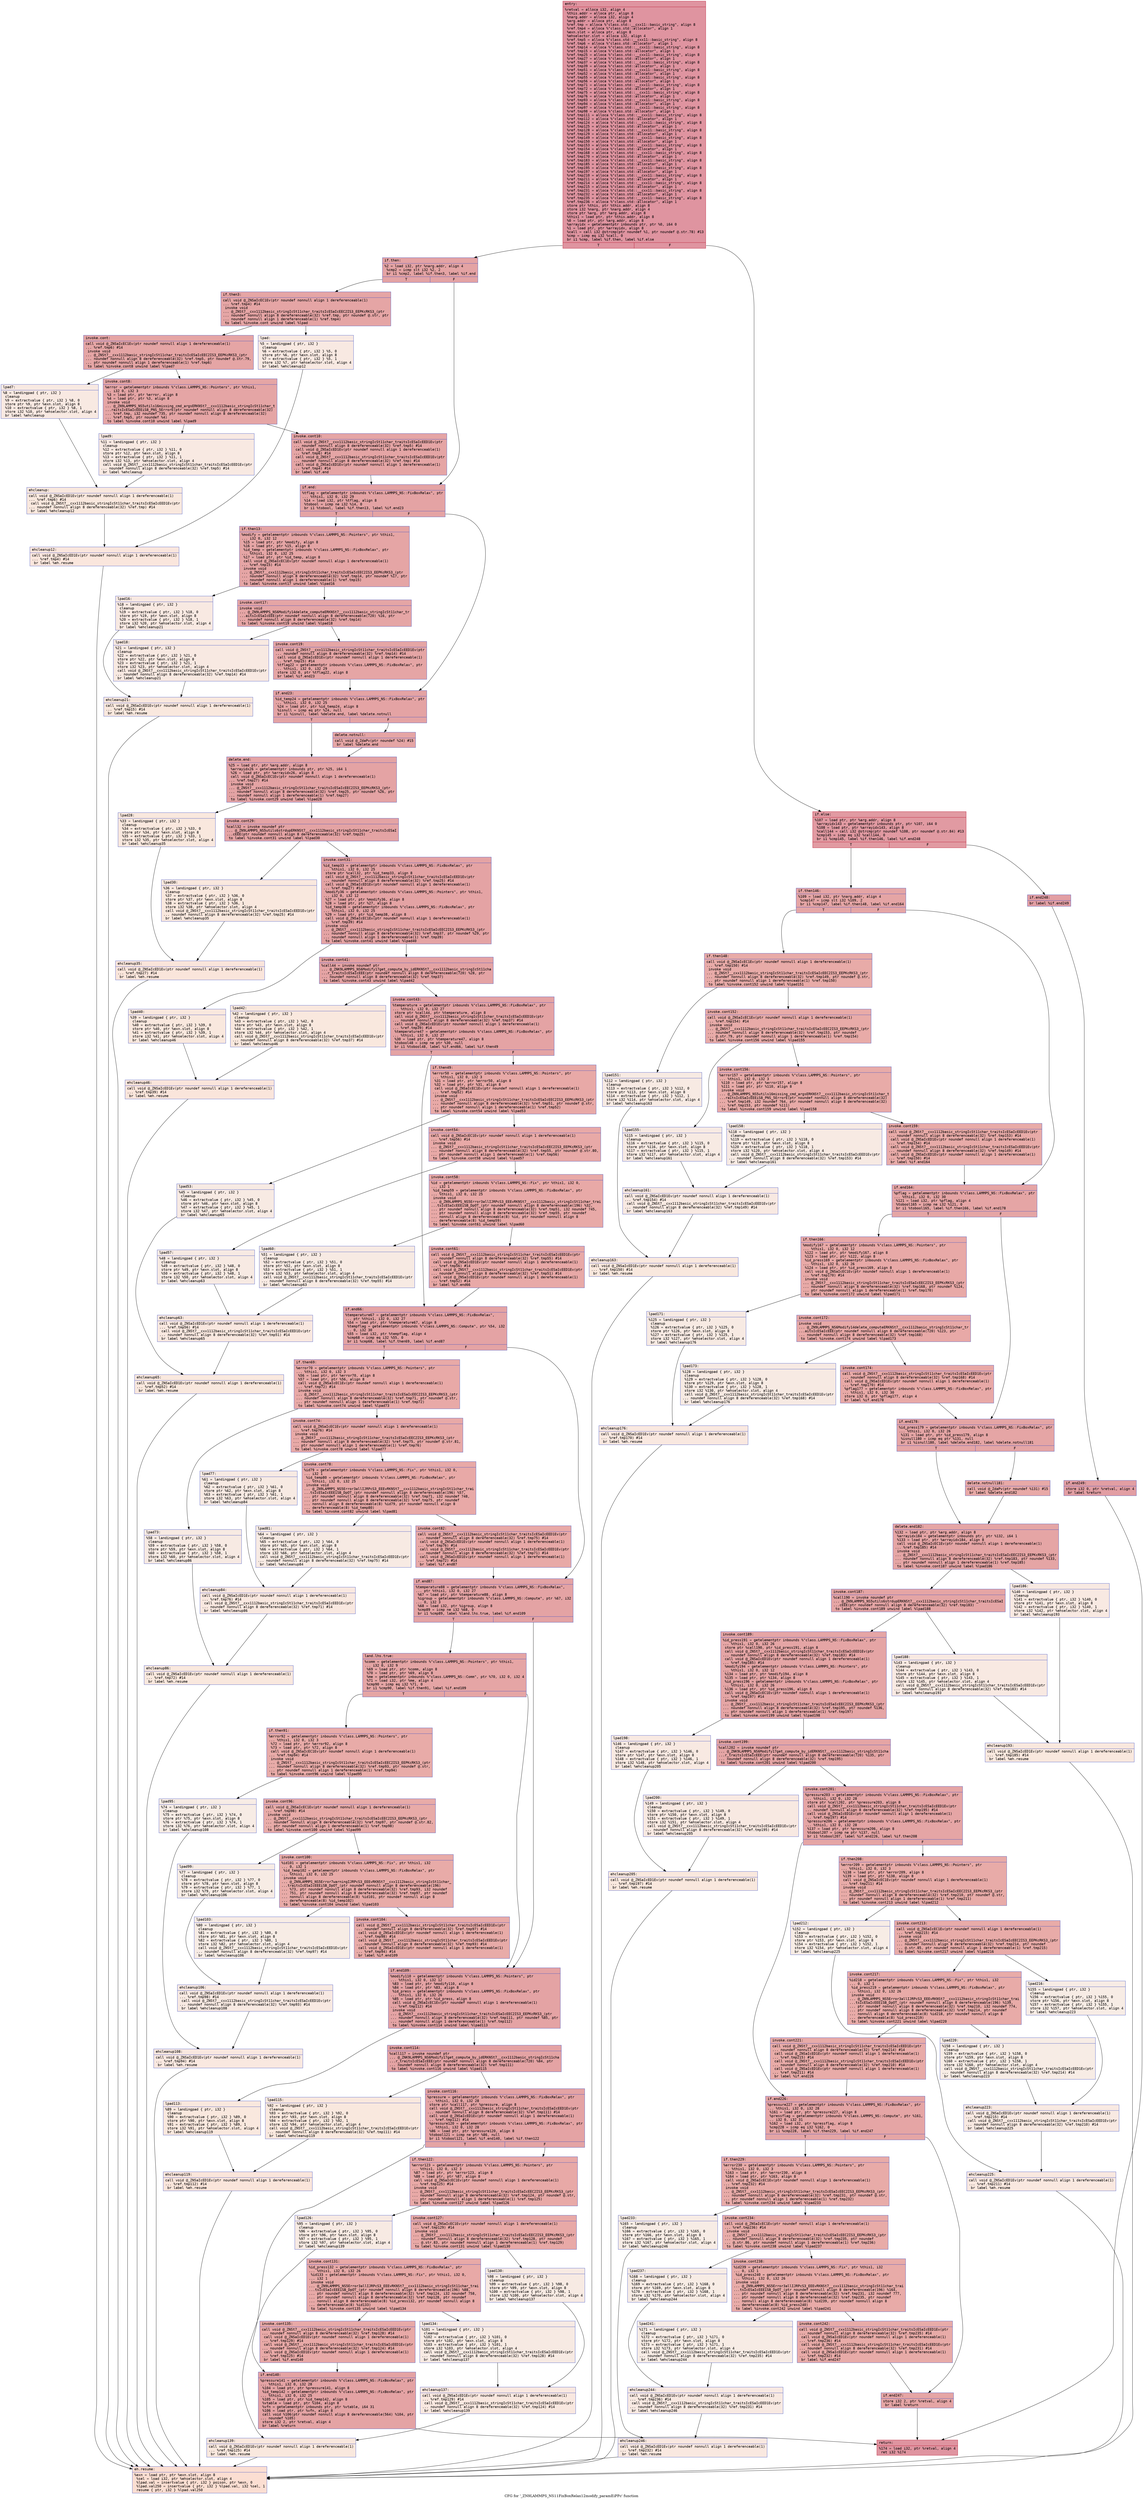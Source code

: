 digraph "CFG for '_ZN9LAMMPS_NS11FixBoxRelax12modify_paramEiPPc' function" {
	label="CFG for '_ZN9LAMMPS_NS11FixBoxRelax12modify_paramEiPPc' function";

	Node0x55810d84be90 [shape=record,color="#b70d28ff", style=filled, fillcolor="#b70d2870" fontname="Courier",label="{entry:\l|  %retval = alloca i32, align 4\l  %this.addr = alloca ptr, align 8\l  %narg.addr = alloca i32, align 4\l  %arg.addr = alloca ptr, align 8\l  %ref.tmp = alloca %\"class.std::__cxx11::basic_string\", align 8\l  %ref.tmp4 = alloca %\"class.std::allocator\", align 1\l  %exn.slot = alloca ptr, align 8\l  %ehselector.slot = alloca i32, align 4\l  %ref.tmp5 = alloca %\"class.std::__cxx11::basic_string\", align 8\l  %ref.tmp6 = alloca %\"class.std::allocator\", align 1\l  %ref.tmp14 = alloca %\"class.std::__cxx11::basic_string\", align 8\l  %ref.tmp15 = alloca %\"class.std::allocator\", align 1\l  %ref.tmp25 = alloca %\"class.std::__cxx11::basic_string\", align 8\l  %ref.tmp27 = alloca %\"class.std::allocator\", align 1\l  %ref.tmp37 = alloca %\"class.std::__cxx11::basic_string\", align 8\l  %ref.tmp39 = alloca %\"class.std::allocator\", align 1\l  %ref.tmp51 = alloca %\"class.std::__cxx11::basic_string\", align 8\l  %ref.tmp52 = alloca %\"class.std::allocator\", align 1\l  %ref.tmp55 = alloca %\"class.std::__cxx11::basic_string\", align 8\l  %ref.tmp56 = alloca %\"class.std::allocator\", align 1\l  %ref.tmp71 = alloca %\"class.std::__cxx11::basic_string\", align 8\l  %ref.tmp72 = alloca %\"class.std::allocator\", align 1\l  %ref.tmp75 = alloca %\"class.std::__cxx11::basic_string\", align 8\l  %ref.tmp76 = alloca %\"class.std::allocator\", align 1\l  %ref.tmp93 = alloca %\"class.std::__cxx11::basic_string\", align 8\l  %ref.tmp94 = alloca %\"class.std::allocator\", align 1\l  %ref.tmp97 = alloca %\"class.std::__cxx11::basic_string\", align 8\l  %ref.tmp98 = alloca %\"class.std::allocator\", align 1\l  %ref.tmp111 = alloca %\"class.std::__cxx11::basic_string\", align 8\l  %ref.tmp112 = alloca %\"class.std::allocator\", align 1\l  %ref.tmp124 = alloca %\"class.std::__cxx11::basic_string\", align 8\l  %ref.tmp125 = alloca %\"class.std::allocator\", align 1\l  %ref.tmp128 = alloca %\"class.std::__cxx11::basic_string\", align 8\l  %ref.tmp129 = alloca %\"class.std::allocator\", align 1\l  %ref.tmp149 = alloca %\"class.std::__cxx11::basic_string\", align 8\l  %ref.tmp150 = alloca %\"class.std::allocator\", align 1\l  %ref.tmp153 = alloca %\"class.std::__cxx11::basic_string\", align 8\l  %ref.tmp154 = alloca %\"class.std::allocator\", align 1\l  %ref.tmp168 = alloca %\"class.std::__cxx11::basic_string\", align 8\l  %ref.tmp170 = alloca %\"class.std::allocator\", align 1\l  %ref.tmp183 = alloca %\"class.std::__cxx11::basic_string\", align 8\l  %ref.tmp185 = alloca %\"class.std::allocator\", align 1\l  %ref.tmp195 = alloca %\"class.std::__cxx11::basic_string\", align 8\l  %ref.tmp197 = alloca %\"class.std::allocator\", align 1\l  %ref.tmp210 = alloca %\"class.std::__cxx11::basic_string\", align 8\l  %ref.tmp211 = alloca %\"class.std::allocator\", align 1\l  %ref.tmp214 = alloca %\"class.std::__cxx11::basic_string\", align 8\l  %ref.tmp215 = alloca %\"class.std::allocator\", align 1\l  %ref.tmp231 = alloca %\"class.std::__cxx11::basic_string\", align 8\l  %ref.tmp232 = alloca %\"class.std::allocator\", align 1\l  %ref.tmp235 = alloca %\"class.std::__cxx11::basic_string\", align 8\l  %ref.tmp236 = alloca %\"class.std::allocator\", align 1\l  store ptr %this, ptr %this.addr, align 8\l  store i32 %narg, ptr %narg.addr, align 4\l  store ptr %arg, ptr %arg.addr, align 8\l  %this1 = load ptr, ptr %this.addr, align 8\l  %0 = load ptr, ptr %arg.addr, align 8\l  %arrayidx = getelementptr inbounds ptr, ptr %0, i64 0\l  %1 = load ptr, ptr %arrayidx, align 8\l  %call = call i32 @strcmp(ptr noundef %1, ptr noundef @.str.78) #13\l  %cmp = icmp eq i32 %call, 0\l  br i1 %cmp, label %if.then, label %if.else\l|{<s0>T|<s1>F}}"];
	Node0x55810d84be90:s0 -> Node0x55810d84ee50[tooltip="entry -> if.then\nProbability 37.50%" ];
	Node0x55810d84be90:s1 -> Node0x55810d84eec0[tooltip="entry -> if.else\nProbability 62.50%" ];
	Node0x55810d84ee50 [shape=record,color="#3d50c3ff", style=filled, fillcolor="#c32e3170" fontname="Courier",label="{if.then:\l|  %2 = load i32, ptr %narg.addr, align 4\l  %cmp2 = icmp slt i32 %2, 2\l  br i1 %cmp2, label %if.then3, label %if.end\l|{<s0>T|<s1>F}}"];
	Node0x55810d84ee50:s0 -> Node0x55810d84f110[tooltip="if.then -> if.then3\nProbability 50.00%" ];
	Node0x55810d84ee50:s1 -> Node0x55810d84f190[tooltip="if.then -> if.end\nProbability 50.00%" ];
	Node0x55810d84f110 [shape=record,color="#3d50c3ff", style=filled, fillcolor="#c5333470" fontname="Courier",label="{if.then3:\l|  call void @_ZNSaIcEC1Ev(ptr noundef nonnull align 1 dereferenceable(1)\l... %ref.tmp4) #14\l  invoke void\l... @_ZNSt7__cxx1112basic_stringIcSt11char_traitsIcESaIcEEC2IS3_EEPKcRKS3_(ptr\l... noundef nonnull align 8 dereferenceable(32) %ref.tmp, ptr noundef @.str, ptr\l... noundef nonnull align 1 dereferenceable(1) %ref.tmp4)\l          to label %invoke.cont unwind label %lpad\l}"];
	Node0x55810d84f110 -> Node0x55810d84f430[tooltip="if.then3 -> invoke.cont\nProbability 100.00%" ];
	Node0x55810d84f110 -> Node0x55810d84f4b0[tooltip="if.then3 -> lpad\nProbability 0.00%" ];
	Node0x55810d84f430 [shape=record,color="#3d50c3ff", style=filled, fillcolor="#c5333470" fontname="Courier",label="{invoke.cont:\l|  call void @_ZNSaIcEC1Ev(ptr noundef nonnull align 1 dereferenceable(1)\l... %ref.tmp6) #14\l  invoke void\l... @_ZNSt7__cxx1112basic_stringIcSt11char_traitsIcESaIcEEC2IS3_EEPKcRKS3_(ptr\l... noundef nonnull align 8 dereferenceable(32) %ref.tmp5, ptr noundef @.str.79,\l... ptr noundef nonnull align 1 dereferenceable(1) %ref.tmp6)\l          to label %invoke.cont8 unwind label %lpad7\l}"];
	Node0x55810d84f430 -> Node0x55810d84f7d0[tooltip="invoke.cont -> invoke.cont8\nProbability 100.00%" ];
	Node0x55810d84f430 -> Node0x55810d84f820[tooltip="invoke.cont -> lpad7\nProbability 0.00%" ];
	Node0x55810d84f7d0 [shape=record,color="#3d50c3ff", style=filled, fillcolor="#c5333470" fontname="Courier",label="{invoke.cont8:\l|  %error = getelementptr inbounds %\"class.LAMMPS_NS::Pointers\", ptr %this1,\l... i32 0, i32 3\l  %3 = load ptr, ptr %error, align 8\l  %4 = load ptr, ptr %3, align 8\l  invoke void\l... @_ZN9LAMMPS_NS5utils16missing_cmd_argsERKNSt7__cxx1112basic_stringIcSt11char_t\l...raitsIcESaIcEEEiS8_PNS_5ErrorE(ptr noundef nonnull align 8 dereferenceable(32)\l... %ref.tmp, i32 noundef 735, ptr noundef nonnull align 8 dereferenceable(32)\l... %ref.tmp5, ptr noundef %4)\l          to label %invoke.cont10 unwind label %lpad9\l}"];
	Node0x55810d84f7d0 -> Node0x55810d84f780[tooltip="invoke.cont8 -> invoke.cont10\nProbability 100.00%" ];
	Node0x55810d84f7d0 -> Node0x55810d84fcc0[tooltip="invoke.cont8 -> lpad9\nProbability 0.00%" ];
	Node0x55810d84f780 [shape=record,color="#3d50c3ff", style=filled, fillcolor="#c5333470" fontname="Courier",label="{invoke.cont10:\l|  call void @_ZNSt7__cxx1112basic_stringIcSt11char_traitsIcESaIcEED1Ev(ptr\l... noundef nonnull align 8 dereferenceable(32) %ref.tmp5) #14\l  call void @_ZNSaIcED1Ev(ptr noundef nonnull align 1 dereferenceable(1)\l... %ref.tmp6) #14\l  call void @_ZNSt7__cxx1112basic_stringIcSt11char_traitsIcESaIcEED1Ev(ptr\l... noundef nonnull align 8 dereferenceable(32) %ref.tmp) #14\l  call void @_ZNSaIcED1Ev(ptr noundef nonnull align 1 dereferenceable(1)\l... %ref.tmp4) #14\l  br label %if.end\l}"];
	Node0x55810d84f780 -> Node0x55810d84f190[tooltip="invoke.cont10 -> if.end\nProbability 100.00%" ];
	Node0x55810d84f4b0 [shape=record,color="#3d50c3ff", style=filled, fillcolor="#efcebd70" fontname="Courier",label="{lpad:\l|  %5 = landingpad \{ ptr, i32 \}\l          cleanup\l  %6 = extractvalue \{ ptr, i32 \} %5, 0\l  store ptr %6, ptr %exn.slot, align 8\l  %7 = extractvalue \{ ptr, i32 \} %5, 1\l  store i32 %7, ptr %ehselector.slot, align 4\l  br label %ehcleanup12\l}"];
	Node0x55810d84f4b0 -> Node0x55810d850680[tooltip="lpad -> ehcleanup12\nProbability 100.00%" ];
	Node0x55810d84f820 [shape=record,color="#3d50c3ff", style=filled, fillcolor="#efcebd70" fontname="Courier",label="{lpad7:\l|  %8 = landingpad \{ ptr, i32 \}\l          cleanup\l  %9 = extractvalue \{ ptr, i32 \} %8, 0\l  store ptr %9, ptr %exn.slot, align 8\l  %10 = extractvalue \{ ptr, i32 \} %8, 1\l  store i32 %10, ptr %ehselector.slot, align 4\l  br label %ehcleanup\l}"];
	Node0x55810d84f820 -> Node0x55810d8509f0[tooltip="lpad7 -> ehcleanup\nProbability 100.00%" ];
	Node0x55810d84fcc0 [shape=record,color="#3d50c3ff", style=filled, fillcolor="#efcebd70" fontname="Courier",label="{lpad9:\l|  %11 = landingpad \{ ptr, i32 \}\l          cleanup\l  %12 = extractvalue \{ ptr, i32 \} %11, 0\l  store ptr %12, ptr %exn.slot, align 8\l  %13 = extractvalue \{ ptr, i32 \} %11, 1\l  store i32 %13, ptr %ehselector.slot, align 4\l  call void @_ZNSt7__cxx1112basic_stringIcSt11char_traitsIcESaIcEED1Ev(ptr\l... noundef nonnull align 8 dereferenceable(32) %ref.tmp5) #14\l  br label %ehcleanup\l}"];
	Node0x55810d84fcc0 -> Node0x55810d8509f0[tooltip="lpad9 -> ehcleanup\nProbability 100.00%" ];
	Node0x55810d8509f0 [shape=record,color="#3d50c3ff", style=filled, fillcolor="#f2cab570" fontname="Courier",label="{ehcleanup:\l|  call void @_ZNSaIcED1Ev(ptr noundef nonnull align 1 dereferenceable(1)\l... %ref.tmp6) #14\l  call void @_ZNSt7__cxx1112basic_stringIcSt11char_traitsIcESaIcEED1Ev(ptr\l... noundef nonnull align 8 dereferenceable(32) %ref.tmp) #14\l  br label %ehcleanup12\l}"];
	Node0x55810d8509f0 -> Node0x55810d850680[tooltip="ehcleanup -> ehcleanup12\nProbability 100.00%" ];
	Node0x55810d850680 [shape=record,color="#3d50c3ff", style=filled, fillcolor="#f3c7b170" fontname="Courier",label="{ehcleanup12:\l|  call void @_ZNSaIcED1Ev(ptr noundef nonnull align 1 dereferenceable(1)\l... %ref.tmp4) #14\l  br label %eh.resume\l}"];
	Node0x55810d850680 -> Node0x55810d851300[tooltip="ehcleanup12 -> eh.resume\nProbability 100.00%" ];
	Node0x55810d84f190 [shape=record,color="#3d50c3ff", style=filled, fillcolor="#c32e3170" fontname="Courier",label="{if.end:\l|  %tflag = getelementptr inbounds %\"class.LAMMPS_NS::FixBoxRelax\", ptr\l... %this1, i32 0, i32 29\l  %14 = load i32, ptr %tflag, align 8\l  %tobool = icmp ne i32 %14, 0\l  br i1 %tobool, label %if.then13, label %if.end23\l|{<s0>T|<s1>F}}"];
	Node0x55810d84f190:s0 -> Node0x55810d851530[tooltip="if.end -> if.then13\nProbability 62.50%" ];
	Node0x55810d84f190:s1 -> Node0x55810d8515b0[tooltip="if.end -> if.end23\nProbability 37.50%" ];
	Node0x55810d851530 [shape=record,color="#3d50c3ff", style=filled, fillcolor="#c5333470" fontname="Courier",label="{if.then13:\l|  %modify = getelementptr inbounds %\"class.LAMMPS_NS::Pointers\", ptr %this1,\l... i32 0, i32 12\l  %15 = load ptr, ptr %modify, align 8\l  %16 = load ptr, ptr %15, align 8\l  %id_temp = getelementptr inbounds %\"class.LAMMPS_NS::FixBoxRelax\", ptr\l... %this1, i32 0, i32 25\l  %17 = load ptr, ptr %id_temp, align 8\l  call void @_ZNSaIcEC1Ev(ptr noundef nonnull align 1 dereferenceable(1)\l... %ref.tmp15) #14\l  invoke void\l... @_ZNSt7__cxx1112basic_stringIcSt11char_traitsIcESaIcEEC2IS3_EEPKcRKS3_(ptr\l... noundef nonnull align 8 dereferenceable(32) %ref.tmp14, ptr noundef %17, ptr\l... noundef nonnull align 1 dereferenceable(1) %ref.tmp15)\l          to label %invoke.cont17 unwind label %lpad16\l}"];
	Node0x55810d851530 -> Node0x55810d851b20[tooltip="if.then13 -> invoke.cont17\nProbability 100.00%" ];
	Node0x55810d851530 -> Node0x55810d851ba0[tooltip="if.then13 -> lpad16\nProbability 0.00%" ];
	Node0x55810d851b20 [shape=record,color="#3d50c3ff", style=filled, fillcolor="#c5333470" fontname="Courier",label="{invoke.cont17:\l|  invoke void\l... @_ZN9LAMMPS_NS6Modify14delete_computeERKNSt7__cxx1112basic_stringIcSt11char_tr\l...aitsIcESaIcEEE(ptr noundef nonnull align 8 dereferenceable(720) %16, ptr\l... noundef nonnull align 8 dereferenceable(32) %ref.tmp14)\l          to label %invoke.cont19 unwind label %lpad18\l}"];
	Node0x55810d851b20 -> Node0x55810d851ad0[tooltip="invoke.cont17 -> invoke.cont19\nProbability 100.00%" ];
	Node0x55810d851b20 -> Node0x55810d851ea0[tooltip="invoke.cont17 -> lpad18\nProbability 0.00%" ];
	Node0x55810d851ad0 [shape=record,color="#3d50c3ff", style=filled, fillcolor="#c5333470" fontname="Courier",label="{invoke.cont19:\l|  call void @_ZNSt7__cxx1112basic_stringIcSt11char_traitsIcESaIcEED1Ev(ptr\l... noundef nonnull align 8 dereferenceable(32) %ref.tmp14) #14\l  call void @_ZNSaIcED1Ev(ptr noundef nonnull align 1 dereferenceable(1)\l... %ref.tmp15) #14\l  %tflag22 = getelementptr inbounds %\"class.LAMMPS_NS::FixBoxRelax\", ptr\l... %this1, i32 0, i32 29\l  store i32 0, ptr %tflag22, align 8\l  br label %if.end23\l}"];
	Node0x55810d851ad0 -> Node0x55810d8515b0[tooltip="invoke.cont19 -> if.end23\nProbability 100.00%" ];
	Node0x55810d851ba0 [shape=record,color="#3d50c3ff", style=filled, fillcolor="#efcebd70" fontname="Courier",label="{lpad16:\l|  %18 = landingpad \{ ptr, i32 \}\l          cleanup\l  %19 = extractvalue \{ ptr, i32 \} %18, 0\l  store ptr %19, ptr %exn.slot, align 8\l  %20 = extractvalue \{ ptr, i32 \} %18, 1\l  store i32 %20, ptr %ehselector.slot, align 4\l  br label %ehcleanup21\l}"];
	Node0x55810d851ba0 -> Node0x55810d852740[tooltip="lpad16 -> ehcleanup21\nProbability 100.00%" ];
	Node0x55810d851ea0 [shape=record,color="#3d50c3ff", style=filled, fillcolor="#efcebd70" fontname="Courier",label="{lpad18:\l|  %21 = landingpad \{ ptr, i32 \}\l          cleanup\l  %22 = extractvalue \{ ptr, i32 \} %21, 0\l  store ptr %22, ptr %exn.slot, align 8\l  %23 = extractvalue \{ ptr, i32 \} %21, 1\l  store i32 %23, ptr %ehselector.slot, align 4\l  call void @_ZNSt7__cxx1112basic_stringIcSt11char_traitsIcESaIcEED1Ev(ptr\l... noundef nonnull align 8 dereferenceable(32) %ref.tmp14) #14\l  br label %ehcleanup21\l}"];
	Node0x55810d851ea0 -> Node0x55810d852740[tooltip="lpad18 -> ehcleanup21\nProbability 100.00%" ];
	Node0x55810d852740 [shape=record,color="#3d50c3ff", style=filled, fillcolor="#f2cab570" fontname="Courier",label="{ehcleanup21:\l|  call void @_ZNSaIcED1Ev(ptr noundef nonnull align 1 dereferenceable(1)\l... %ref.tmp15) #14\l  br label %eh.resume\l}"];
	Node0x55810d852740 -> Node0x55810d851300[tooltip="ehcleanup21 -> eh.resume\nProbability 100.00%" ];
	Node0x55810d8515b0 [shape=record,color="#3d50c3ff", style=filled, fillcolor="#c32e3170" fontname="Courier",label="{if.end23:\l|  %id_temp24 = getelementptr inbounds %\"class.LAMMPS_NS::FixBoxRelax\", ptr\l... %this1, i32 0, i32 25\l  %24 = load ptr, ptr %id_temp24, align 8\l  %isnull = icmp eq ptr %24, null\l  br i1 %isnull, label %delete.end, label %delete.notnull\l|{<s0>T|<s1>F}}"];
	Node0x55810d8515b0:s0 -> Node0x55810d852f30[tooltip="if.end23 -> delete.end\nProbability 37.50%" ];
	Node0x55810d8515b0:s1 -> Node0x55810d852fb0[tooltip="if.end23 -> delete.notnull\nProbability 62.50%" ];
	Node0x55810d852fb0 [shape=record,color="#3d50c3ff", style=filled, fillcolor="#c5333470" fontname="Courier",label="{delete.notnull:\l|  call void @_ZdaPv(ptr noundef %24) #15\l  br label %delete.end\l}"];
	Node0x55810d852fb0 -> Node0x55810d852f30[tooltip="delete.notnull -> delete.end\nProbability 100.00%" ];
	Node0x55810d852f30 [shape=record,color="#3d50c3ff", style=filled, fillcolor="#c32e3170" fontname="Courier",label="{delete.end:\l|  %25 = load ptr, ptr %arg.addr, align 8\l  %arrayidx26 = getelementptr inbounds ptr, ptr %25, i64 1\l  %26 = load ptr, ptr %arrayidx26, align 8\l  call void @_ZNSaIcEC1Ev(ptr noundef nonnull align 1 dereferenceable(1)\l... %ref.tmp27) #14\l  invoke void\l... @_ZNSt7__cxx1112basic_stringIcSt11char_traitsIcESaIcEEC2IS3_EEPKcRKS3_(ptr\l... noundef nonnull align 8 dereferenceable(32) %ref.tmp25, ptr noundef %26, ptr\l... noundef nonnull align 1 dereferenceable(1) %ref.tmp27)\l          to label %invoke.cont29 unwind label %lpad28\l}"];
	Node0x55810d852f30 -> Node0x55810d8535b0[tooltip="delete.end -> invoke.cont29\nProbability 100.00%" ];
	Node0x55810d852f30 -> Node0x55810d853630[tooltip="delete.end -> lpad28\nProbability 0.00%" ];
	Node0x55810d8535b0 [shape=record,color="#3d50c3ff", style=filled, fillcolor="#c32e3170" fontname="Courier",label="{invoke.cont29:\l|  %call32 = invoke noundef ptr\l... @_ZN9LAMMPS_NS5utils6strdupERKNSt7__cxx1112basic_stringIcSt11char_traitsIcESaI\l...cEEE(ptr noundef nonnull align 8 dereferenceable(32) %ref.tmp25)\l          to label %invoke.cont31 unwind label %lpad30\l}"];
	Node0x55810d8535b0 -> Node0x55810d853560[tooltip="invoke.cont29 -> invoke.cont31\nProbability 100.00%" ];
	Node0x55810d8535b0 -> Node0x55810d8538c0[tooltip="invoke.cont29 -> lpad30\nProbability 0.00%" ];
	Node0x55810d853560 [shape=record,color="#3d50c3ff", style=filled, fillcolor="#c32e3170" fontname="Courier",label="{invoke.cont31:\l|  %id_temp33 = getelementptr inbounds %\"class.LAMMPS_NS::FixBoxRelax\", ptr\l... %this1, i32 0, i32 25\l  store ptr %call32, ptr %id_temp33, align 8\l  call void @_ZNSt7__cxx1112basic_stringIcSt11char_traitsIcESaIcEED1Ev(ptr\l... noundef nonnull align 8 dereferenceable(32) %ref.tmp25) #14\l  call void @_ZNSaIcED1Ev(ptr noundef nonnull align 1 dereferenceable(1)\l... %ref.tmp27) #14\l  %modify36 = getelementptr inbounds %\"class.LAMMPS_NS::Pointers\", ptr %this1,\l... i32 0, i32 12\l  %27 = load ptr, ptr %modify36, align 8\l  %28 = load ptr, ptr %27, align 8\l  %id_temp38 = getelementptr inbounds %\"class.LAMMPS_NS::FixBoxRelax\", ptr\l... %this1, i32 0, i32 25\l  %29 = load ptr, ptr %id_temp38, align 8\l  call void @_ZNSaIcEC1Ev(ptr noundef nonnull align 1 dereferenceable(1)\l... %ref.tmp39) #14\l  invoke void\l... @_ZNSt7__cxx1112basic_stringIcSt11char_traitsIcESaIcEEC2IS3_EEPKcRKS3_(ptr\l... noundef nonnull align 8 dereferenceable(32) %ref.tmp37, ptr noundef %29, ptr\l... noundef nonnull align 1 dereferenceable(1) %ref.tmp39)\l          to label %invoke.cont41 unwind label %lpad40\l}"];
	Node0x55810d853560 -> Node0x55810d8548e0[tooltip="invoke.cont31 -> invoke.cont41\nProbability 100.00%" ];
	Node0x55810d853560 -> Node0x55810d854930[tooltip="invoke.cont31 -> lpad40\nProbability 0.00%" ];
	Node0x55810d8548e0 [shape=record,color="#3d50c3ff", style=filled, fillcolor="#c32e3170" fontname="Courier",label="{invoke.cont41:\l|  %call44 = invoke noundef ptr\l... @_ZNK9LAMMPS_NS6Modify17get_compute_by_idERKNSt7__cxx1112basic_stringIcSt11cha\l...r_traitsIcESaIcEEE(ptr noundef nonnull align 8 dereferenceable(720) %28, ptr\l... noundef nonnull align 8 dereferenceable(32) %ref.tmp37)\l          to label %invoke.cont43 unwind label %lpad42\l}"];
	Node0x55810d8548e0 -> Node0x55810d854890[tooltip="invoke.cont41 -> invoke.cont43\nProbability 100.00%" ];
	Node0x55810d8548e0 -> Node0x55810d854bd0[tooltip="invoke.cont41 -> lpad42\nProbability 0.00%" ];
	Node0x55810d854890 [shape=record,color="#3d50c3ff", style=filled, fillcolor="#c32e3170" fontname="Courier",label="{invoke.cont43:\l|  %temperature = getelementptr inbounds %\"class.LAMMPS_NS::FixBoxRelax\", ptr\l... %this1, i32 0, i32 27\l  store ptr %call44, ptr %temperature, align 8\l  call void @_ZNSt7__cxx1112basic_stringIcSt11char_traitsIcESaIcEED1Ev(ptr\l... noundef nonnull align 8 dereferenceable(32) %ref.tmp37) #14\l  call void @_ZNSaIcED1Ev(ptr noundef nonnull align 1 dereferenceable(1)\l... %ref.tmp39) #14\l  %temperature47 = getelementptr inbounds %\"class.LAMMPS_NS::FixBoxRelax\", ptr\l... %this1, i32 0, i32 27\l  %30 = load ptr, ptr %temperature47, align 8\l  %tobool48 = icmp ne ptr %30, null\l  br i1 %tobool48, label %if.end66, label %if.then49\l|{<s0>T|<s1>F}}"];
	Node0x55810d854890:s0 -> Node0x55810d8553e0[tooltip="invoke.cont43 -> if.end66\nProbability 62.50%" ];
	Node0x55810d854890:s1 -> Node0x55810d855460[tooltip="invoke.cont43 -> if.then49\nProbability 37.50%" ];
	Node0x55810d855460 [shape=record,color="#3d50c3ff", style=filled, fillcolor="#ca3b3770" fontname="Courier",label="{if.then49:\l|  %error50 = getelementptr inbounds %\"class.LAMMPS_NS::Pointers\", ptr\l... %this1, i32 0, i32 3\l  %31 = load ptr, ptr %error50, align 8\l  %32 = load ptr, ptr %31, align 8\l  call void @_ZNSaIcEC1Ev(ptr noundef nonnull align 1 dereferenceable(1)\l... %ref.tmp52) #14\l  invoke void\l... @_ZNSt7__cxx1112basic_stringIcSt11char_traitsIcESaIcEEC2IS3_EEPKcRKS3_(ptr\l... noundef nonnull align 8 dereferenceable(32) %ref.tmp51, ptr noundef @.str,\l... ptr noundef nonnull align 1 dereferenceable(1) %ref.tmp52)\l          to label %invoke.cont54 unwind label %lpad53\l}"];
	Node0x55810d855460 -> Node0x55810d855930[tooltip="if.then49 -> invoke.cont54\nProbability 100.00%" ];
	Node0x55810d855460 -> Node0x55810d8559b0[tooltip="if.then49 -> lpad53\nProbability 0.00%" ];
	Node0x55810d855930 [shape=record,color="#3d50c3ff", style=filled, fillcolor="#ca3b3770" fontname="Courier",label="{invoke.cont54:\l|  call void @_ZNSaIcEC1Ev(ptr noundef nonnull align 1 dereferenceable(1)\l... %ref.tmp56) #14\l  invoke void\l... @_ZNSt7__cxx1112basic_stringIcSt11char_traitsIcESaIcEEC2IS3_EEPKcRKS3_(ptr\l... noundef nonnull align 8 dereferenceable(32) %ref.tmp55, ptr noundef @.str.80,\l... ptr noundef nonnull align 1 dereferenceable(1) %ref.tmp56)\l          to label %invoke.cont58 unwind label %lpad57\l}"];
	Node0x55810d855930 -> Node0x55810d855d30[tooltip="invoke.cont54 -> invoke.cont58\nProbability 100.00%" ];
	Node0x55810d855930 -> Node0x55810d855d80[tooltip="invoke.cont54 -> lpad57\nProbability 0.00%" ];
	Node0x55810d855d30 [shape=record,color="#3d50c3ff", style=filled, fillcolor="#ca3b3770" fontname="Courier",label="{invoke.cont58:\l|  %id = getelementptr inbounds %\"class.LAMMPS_NS::Fix\", ptr %this1, i32 0,\l... i32 1\l  %id_temp59 = getelementptr inbounds %\"class.LAMMPS_NS::FixBoxRelax\", ptr\l... %this1, i32 0, i32 25\l  invoke void\l... @_ZN9LAMMPS_NS5Error3allIJRPcS3_EEEvRKNSt7__cxx1112basic_stringIcSt11char_trai\l...tsIcESaIcEEEiSB_DpOT_(ptr noundef nonnull align 8 dereferenceable(196) %32,\l... ptr noundef nonnull align 8 dereferenceable(32) %ref.tmp51, i32 noundef 745,\l... ptr noundef nonnull align 8 dereferenceable(32) %ref.tmp55, ptr noundef\l... nonnull align 8 dereferenceable(8) %id, ptr noundef nonnull align 8\l... dereferenceable(8) %id_temp59)\l          to label %invoke.cont61 unwind label %lpad60\l}"];
	Node0x55810d855d30 -> Node0x55810d855ce0[tooltip="invoke.cont58 -> invoke.cont61\nProbability 100.00%" ];
	Node0x55810d855d30 -> Node0x55810d8561f0[tooltip="invoke.cont58 -> lpad60\nProbability 0.00%" ];
	Node0x55810d855ce0 [shape=record,color="#3d50c3ff", style=filled, fillcolor="#ca3b3770" fontname="Courier",label="{invoke.cont61:\l|  call void @_ZNSt7__cxx1112basic_stringIcSt11char_traitsIcESaIcEED1Ev(ptr\l... noundef nonnull align 8 dereferenceable(32) %ref.tmp55) #14\l  call void @_ZNSaIcED1Ev(ptr noundef nonnull align 1 dereferenceable(1)\l... %ref.tmp56) #14\l  call void @_ZNSt7__cxx1112basic_stringIcSt11char_traitsIcESaIcEED1Ev(ptr\l... noundef nonnull align 8 dereferenceable(32) %ref.tmp51) #14\l  call void @_ZNSaIcED1Ev(ptr noundef nonnull align 1 dereferenceable(1)\l... %ref.tmp52) #14\l  br label %if.end66\l}"];
	Node0x55810d855ce0 -> Node0x55810d8553e0[tooltip="invoke.cont61 -> if.end66\nProbability 100.00%" ];
	Node0x55810d853630 [shape=record,color="#3d50c3ff", style=filled, fillcolor="#f2cab570" fontname="Courier",label="{lpad28:\l|  %33 = landingpad \{ ptr, i32 \}\l          cleanup\l  %34 = extractvalue \{ ptr, i32 \} %33, 0\l  store ptr %34, ptr %exn.slot, align 8\l  %35 = extractvalue \{ ptr, i32 \} %33, 1\l  store i32 %35, ptr %ehselector.slot, align 4\l  br label %ehcleanup35\l}"];
	Node0x55810d853630 -> Node0x55810d856c40[tooltip="lpad28 -> ehcleanup35\nProbability 100.00%" ];
	Node0x55810d8538c0 [shape=record,color="#3d50c3ff", style=filled, fillcolor="#f2cab570" fontname="Courier",label="{lpad30:\l|  %36 = landingpad \{ ptr, i32 \}\l          cleanup\l  %37 = extractvalue \{ ptr, i32 \} %36, 0\l  store ptr %37, ptr %exn.slot, align 8\l  %38 = extractvalue \{ ptr, i32 \} %36, 1\l  store i32 %38, ptr %ehselector.slot, align 4\l  call void @_ZNSt7__cxx1112basic_stringIcSt11char_traitsIcESaIcEED1Ev(ptr\l... noundef nonnull align 8 dereferenceable(32) %ref.tmp25) #14\l  br label %ehcleanup35\l}"];
	Node0x55810d8538c0 -> Node0x55810d856c40[tooltip="lpad30 -> ehcleanup35\nProbability 100.00%" ];
	Node0x55810d856c40 [shape=record,color="#3d50c3ff", style=filled, fillcolor="#f4c5ad70" fontname="Courier",label="{ehcleanup35:\l|  call void @_ZNSaIcED1Ev(ptr noundef nonnull align 1 dereferenceable(1)\l... %ref.tmp27) #14\l  br label %eh.resume\l}"];
	Node0x55810d856c40 -> Node0x55810d851300[tooltip="ehcleanup35 -> eh.resume\nProbability 100.00%" ];
	Node0x55810d854930 [shape=record,color="#3d50c3ff", style=filled, fillcolor="#f2cab570" fontname="Courier",label="{lpad40:\l|  %39 = landingpad \{ ptr, i32 \}\l          cleanup\l  %40 = extractvalue \{ ptr, i32 \} %39, 0\l  store ptr %40, ptr %exn.slot, align 8\l  %41 = extractvalue \{ ptr, i32 \} %39, 1\l  store i32 %41, ptr %ehselector.slot, align 4\l  br label %ehcleanup46\l}"];
	Node0x55810d854930 -> Node0x55810d857530[tooltip="lpad40 -> ehcleanup46\nProbability 100.00%" ];
	Node0x55810d854bd0 [shape=record,color="#3d50c3ff", style=filled, fillcolor="#f2cab570" fontname="Courier",label="{lpad42:\l|  %42 = landingpad \{ ptr, i32 \}\l          cleanup\l  %43 = extractvalue \{ ptr, i32 \} %42, 0\l  store ptr %43, ptr %exn.slot, align 8\l  %44 = extractvalue \{ ptr, i32 \} %42, 1\l  store i32 %44, ptr %ehselector.slot, align 4\l  call void @_ZNSt7__cxx1112basic_stringIcSt11char_traitsIcESaIcEED1Ev(ptr\l... noundef nonnull align 8 dereferenceable(32) %ref.tmp37) #14\l  br label %ehcleanup46\l}"];
	Node0x55810d854bd0 -> Node0x55810d857530[tooltip="lpad42 -> ehcleanup46\nProbability 100.00%" ];
	Node0x55810d857530 [shape=record,color="#3d50c3ff", style=filled, fillcolor="#f4c5ad70" fontname="Courier",label="{ehcleanup46:\l|  call void @_ZNSaIcED1Ev(ptr noundef nonnull align 1 dereferenceable(1)\l... %ref.tmp39) #14\l  br label %eh.resume\l}"];
	Node0x55810d857530 -> Node0x55810d851300[tooltip="ehcleanup46 -> eh.resume\nProbability 100.00%" ];
	Node0x55810d8559b0 [shape=record,color="#3d50c3ff", style=filled, fillcolor="#eed0c070" fontname="Courier",label="{lpad53:\l|  %45 = landingpad \{ ptr, i32 \}\l          cleanup\l  %46 = extractvalue \{ ptr, i32 \} %45, 0\l  store ptr %46, ptr %exn.slot, align 8\l  %47 = extractvalue \{ ptr, i32 \} %45, 1\l  store i32 %47, ptr %ehselector.slot, align 4\l  br label %ehcleanup65\l}"];
	Node0x55810d8559b0 -> Node0x55810d858630[tooltip="lpad53 -> ehcleanup65\nProbability 100.00%" ];
	Node0x55810d855d80 [shape=record,color="#3d50c3ff", style=filled, fillcolor="#eed0c070" fontname="Courier",label="{lpad57:\l|  %48 = landingpad \{ ptr, i32 \}\l          cleanup\l  %49 = extractvalue \{ ptr, i32 \} %48, 0\l  store ptr %49, ptr %exn.slot, align 8\l  %50 = extractvalue \{ ptr, i32 \} %48, 1\l  store i32 %50, ptr %ehselector.slot, align 4\l  br label %ehcleanup63\l}"];
	Node0x55810d855d80 -> Node0x55810d8589a0[tooltip="lpad57 -> ehcleanup63\nProbability 100.00%" ];
	Node0x55810d8561f0 [shape=record,color="#3d50c3ff", style=filled, fillcolor="#eed0c070" fontname="Courier",label="{lpad60:\l|  %51 = landingpad \{ ptr, i32 \}\l          cleanup\l  %52 = extractvalue \{ ptr, i32 \} %51, 0\l  store ptr %52, ptr %exn.slot, align 8\l  %53 = extractvalue \{ ptr, i32 \} %51, 1\l  store i32 %53, ptr %ehselector.slot, align 4\l  call void @_ZNSt7__cxx1112basic_stringIcSt11char_traitsIcESaIcEED1Ev(ptr\l... noundef nonnull align 8 dereferenceable(32) %ref.tmp55) #14\l  br label %ehcleanup63\l}"];
	Node0x55810d8561f0 -> Node0x55810d8589a0[tooltip="lpad60 -> ehcleanup63\nProbability 100.00%" ];
	Node0x55810d8589a0 [shape=record,color="#3d50c3ff", style=filled, fillcolor="#f1ccb870" fontname="Courier",label="{ehcleanup63:\l|  call void @_ZNSaIcED1Ev(ptr noundef nonnull align 1 dereferenceable(1)\l... %ref.tmp56) #14\l  call void @_ZNSt7__cxx1112basic_stringIcSt11char_traitsIcESaIcEED1Ev(ptr\l... noundef nonnull align 8 dereferenceable(32) %ref.tmp51) #14\l  br label %ehcleanup65\l}"];
	Node0x55810d8589a0 -> Node0x55810d858630[tooltip="ehcleanup63 -> ehcleanup65\nProbability 100.00%" ];
	Node0x55810d858630 [shape=record,color="#3d50c3ff", style=filled, fillcolor="#f2cab570" fontname="Courier",label="{ehcleanup65:\l|  call void @_ZNSaIcED1Ev(ptr noundef nonnull align 1 dereferenceable(1)\l... %ref.tmp52) #14\l  br label %eh.resume\l}"];
	Node0x55810d858630 -> Node0x55810d851300[tooltip="ehcleanup65 -> eh.resume\nProbability 100.00%" ];
	Node0x55810d8553e0 [shape=record,color="#3d50c3ff", style=filled, fillcolor="#c32e3170" fontname="Courier",label="{if.end66:\l|  %temperature67 = getelementptr inbounds %\"class.LAMMPS_NS::FixBoxRelax\",\l... ptr %this1, i32 0, i32 27\l  %54 = load ptr, ptr %temperature67, align 8\l  %tempflag = getelementptr inbounds %\"class.LAMMPS_NS::Compute\", ptr %54, i32\l... 0, i32 30\l  %55 = load i32, ptr %tempflag, align 4\l  %cmp68 = icmp eq i32 %55, 0\l  br i1 %cmp68, label %if.then69, label %if.end87\l|{<s0>T|<s1>F}}"];
	Node0x55810d8553e0:s0 -> Node0x55810d859660[tooltip="if.end66 -> if.then69\nProbability 37.50%" ];
	Node0x55810d8553e0:s1 -> Node0x55810d8596e0[tooltip="if.end66 -> if.end87\nProbability 62.50%" ];
	Node0x55810d859660 [shape=record,color="#3d50c3ff", style=filled, fillcolor="#ca3b3770" fontname="Courier",label="{if.then69:\l|  %error70 = getelementptr inbounds %\"class.LAMMPS_NS::Pointers\", ptr\l... %this1, i32 0, i32 3\l  %56 = load ptr, ptr %error70, align 8\l  %57 = load ptr, ptr %56, align 8\l  call void @_ZNSaIcEC1Ev(ptr noundef nonnull align 1 dereferenceable(1)\l... %ref.tmp72) #14\l  invoke void\l... @_ZNSt7__cxx1112basic_stringIcSt11char_traitsIcESaIcEEC2IS3_EEPKcRKS3_(ptr\l... noundef nonnull align 8 dereferenceable(32) %ref.tmp71, ptr noundef @.str,\l... ptr noundef nonnull align 1 dereferenceable(1) %ref.tmp72)\l          to label %invoke.cont74 unwind label %lpad73\l}"];
	Node0x55810d859660 -> Node0x55810d859b70[tooltip="if.then69 -> invoke.cont74\nProbability 100.00%" ];
	Node0x55810d859660 -> Node0x55810d859bf0[tooltip="if.then69 -> lpad73\nProbability 0.00%" ];
	Node0x55810d859b70 [shape=record,color="#3d50c3ff", style=filled, fillcolor="#ca3b3770" fontname="Courier",label="{invoke.cont74:\l|  call void @_ZNSaIcEC1Ev(ptr noundef nonnull align 1 dereferenceable(1)\l... %ref.tmp76) #14\l  invoke void\l... @_ZNSt7__cxx1112basic_stringIcSt11char_traitsIcESaIcEEC2IS3_EEPKcRKS3_(ptr\l... noundef nonnull align 8 dereferenceable(32) %ref.tmp75, ptr noundef @.str.81,\l... ptr noundef nonnull align 1 dereferenceable(1) %ref.tmp76)\l          to label %invoke.cont78 unwind label %lpad77\l}"];
	Node0x55810d859b70 -> Node0x55810d859f10[tooltip="invoke.cont74 -> invoke.cont78\nProbability 100.00%" ];
	Node0x55810d859b70 -> Node0x55810d859f60[tooltip="invoke.cont74 -> lpad77\nProbability 0.00%" ];
	Node0x55810d859f10 [shape=record,color="#3d50c3ff", style=filled, fillcolor="#ca3b3770" fontname="Courier",label="{invoke.cont78:\l|  %id79 = getelementptr inbounds %\"class.LAMMPS_NS::Fix\", ptr %this1, i32 0,\l... i32 1\l  %id_temp80 = getelementptr inbounds %\"class.LAMMPS_NS::FixBoxRelax\", ptr\l... %this1, i32 0, i32 25\l  invoke void\l... @_ZN9LAMMPS_NS5Error3allIJRPcS3_EEEvRKNSt7__cxx1112basic_stringIcSt11char_trai\l...tsIcESaIcEEEiSB_DpOT_(ptr noundef nonnull align 8 dereferenceable(196) %57,\l... ptr noundef nonnull align 8 dereferenceable(32) %ref.tmp71, i32 noundef 748,\l... ptr noundef nonnull align 8 dereferenceable(32) %ref.tmp75, ptr noundef\l... nonnull align 8 dereferenceable(8) %id79, ptr noundef nonnull align 8\l... dereferenceable(8) %id_temp80)\l          to label %invoke.cont82 unwind label %lpad81\l}"];
	Node0x55810d859f10 -> Node0x55810d859ec0[tooltip="invoke.cont78 -> invoke.cont82\nProbability 100.00%" ];
	Node0x55810d859f10 -> Node0x55810d85a440[tooltip="invoke.cont78 -> lpad81\nProbability 0.00%" ];
	Node0x55810d859ec0 [shape=record,color="#3d50c3ff", style=filled, fillcolor="#ca3b3770" fontname="Courier",label="{invoke.cont82:\l|  call void @_ZNSt7__cxx1112basic_stringIcSt11char_traitsIcESaIcEED1Ev(ptr\l... noundef nonnull align 8 dereferenceable(32) %ref.tmp75) #14\l  call void @_ZNSaIcED1Ev(ptr noundef nonnull align 1 dereferenceable(1)\l... %ref.tmp76) #14\l  call void @_ZNSt7__cxx1112basic_stringIcSt11char_traitsIcESaIcEED1Ev(ptr\l... noundef nonnull align 8 dereferenceable(32) %ref.tmp71) #14\l  call void @_ZNSaIcED1Ev(ptr noundef nonnull align 1 dereferenceable(1)\l... %ref.tmp72) #14\l  br label %if.end87\l}"];
	Node0x55810d859ec0 -> Node0x55810d8596e0[tooltip="invoke.cont82 -> if.end87\nProbability 100.00%" ];
	Node0x55810d859bf0 [shape=record,color="#3d50c3ff", style=filled, fillcolor="#eed0c070" fontname="Courier",label="{lpad73:\l|  %58 = landingpad \{ ptr, i32 \}\l          cleanup\l  %59 = extractvalue \{ ptr, i32 \} %58, 0\l  store ptr %59, ptr %exn.slot, align 8\l  %60 = extractvalue \{ ptr, i32 \} %58, 1\l  store i32 %60, ptr %ehselector.slot, align 4\l  br label %ehcleanup86\l}"];
	Node0x55810d859bf0 -> Node0x55810d85ae20[tooltip="lpad73 -> ehcleanup86\nProbability 100.00%" ];
	Node0x55810d859f60 [shape=record,color="#3d50c3ff", style=filled, fillcolor="#eed0c070" fontname="Courier",label="{lpad77:\l|  %61 = landingpad \{ ptr, i32 \}\l          cleanup\l  %62 = extractvalue \{ ptr, i32 \} %61, 0\l  store ptr %62, ptr %exn.slot, align 8\l  %63 = extractvalue \{ ptr, i32 \} %61, 1\l  store i32 %63, ptr %ehselector.slot, align 4\l  br label %ehcleanup84\l}"];
	Node0x55810d859f60 -> Node0x55810d85b120[tooltip="lpad77 -> ehcleanup84\nProbability 100.00%" ];
	Node0x55810d85a440 [shape=record,color="#3d50c3ff", style=filled, fillcolor="#eed0c070" fontname="Courier",label="{lpad81:\l|  %64 = landingpad \{ ptr, i32 \}\l          cleanup\l  %65 = extractvalue \{ ptr, i32 \} %64, 0\l  store ptr %65, ptr %exn.slot, align 8\l  %66 = extractvalue \{ ptr, i32 \} %64, 1\l  store i32 %66, ptr %ehselector.slot, align 4\l  call void @_ZNSt7__cxx1112basic_stringIcSt11char_traitsIcESaIcEED1Ev(ptr\l... noundef nonnull align 8 dereferenceable(32) %ref.tmp75) #14\l  br label %ehcleanup84\l}"];
	Node0x55810d85a440 -> Node0x55810d85b120[tooltip="lpad81 -> ehcleanup84\nProbability 100.00%" ];
	Node0x55810d85b120 [shape=record,color="#3d50c3ff", style=filled, fillcolor="#f1ccb870" fontname="Courier",label="{ehcleanup84:\l|  call void @_ZNSaIcED1Ev(ptr noundef nonnull align 1 dereferenceable(1)\l... %ref.tmp76) #14\l  call void @_ZNSt7__cxx1112basic_stringIcSt11char_traitsIcESaIcEED1Ev(ptr\l... noundef nonnull align 8 dereferenceable(32) %ref.tmp71) #14\l  br label %ehcleanup86\l}"];
	Node0x55810d85b120 -> Node0x55810d85ae20[tooltip="ehcleanup84 -> ehcleanup86\nProbability 100.00%" ];
	Node0x55810d85ae20 [shape=record,color="#3d50c3ff", style=filled, fillcolor="#f2cab570" fontname="Courier",label="{ehcleanup86:\l|  call void @_ZNSaIcED1Ev(ptr noundef nonnull align 1 dereferenceable(1)\l... %ref.tmp72) #14\l  br label %eh.resume\l}"];
	Node0x55810d85ae20 -> Node0x55810d851300[tooltip="ehcleanup86 -> eh.resume\nProbability 100.00%" ];
	Node0x55810d8596e0 [shape=record,color="#3d50c3ff", style=filled, fillcolor="#c32e3170" fontname="Courier",label="{if.end87:\l|  %temperature88 = getelementptr inbounds %\"class.LAMMPS_NS::FixBoxRelax\",\l... ptr %this1, i32 0, i32 27\l  %67 = load ptr, ptr %temperature88, align 8\l  %igroup = getelementptr inbounds %\"class.LAMMPS_NS::Compute\", ptr %67, i32\l... 0, i32 3\l  %68 = load i32, ptr %igroup, align 8\l  %cmp89 = icmp ne i32 %68, 0\l  br i1 %cmp89, label %land.lhs.true, label %if.end109\l|{<s0>T|<s1>F}}"];
	Node0x55810d8596e0:s0 -> Node0x55810d85bdd0[tooltip="if.end87 -> land.lhs.true\nProbability 62.50%" ];
	Node0x55810d8596e0:s1 -> Node0x55810d85be50[tooltip="if.end87 -> if.end109\nProbability 37.50%" ];
	Node0x55810d85bdd0 [shape=record,color="#3d50c3ff", style=filled, fillcolor="#c5333470" fontname="Courier",label="{land.lhs.true:\l|  %comm = getelementptr inbounds %\"class.LAMMPS_NS::Pointers\", ptr %this1,\l... i32 0, i32 9\l  %69 = load ptr, ptr %comm, align 8\l  %70 = load ptr, ptr %69, align 8\l  %me = getelementptr inbounds %\"class.LAMMPS_NS::Comm\", ptr %70, i32 0, i32 4\l  %71 = load i32, ptr %me, align 4\l  %cmp90 = icmp eq i32 %71, 0\l  br i1 %cmp90, label %if.then91, label %if.end109\l|{<s0>T|<s1>F}}"];
	Node0x55810d85bdd0:s0 -> Node0x55810d85c370[tooltip="land.lhs.true -> if.then91\nProbability 37.50%" ];
	Node0x55810d85bdd0:s1 -> Node0x55810d85be50[tooltip="land.lhs.true -> if.end109\nProbability 62.50%" ];
	Node0x55810d85c370 [shape=record,color="#3d50c3ff", style=filled, fillcolor="#cc403a70" fontname="Courier",label="{if.then91:\l|  %error92 = getelementptr inbounds %\"class.LAMMPS_NS::Pointers\", ptr\l... %this1, i32 0, i32 3\l  %72 = load ptr, ptr %error92, align 8\l  %73 = load ptr, ptr %72, align 8\l  call void @_ZNSaIcEC1Ev(ptr noundef nonnull align 1 dereferenceable(1)\l... %ref.tmp94) #14\l  invoke void\l... @_ZNSt7__cxx1112basic_stringIcSt11char_traitsIcESaIcEEC2IS3_EEPKcRKS3_(ptr\l... noundef nonnull align 8 dereferenceable(32) %ref.tmp93, ptr noundef @.str,\l... ptr noundef nonnull align 1 dereferenceable(1) %ref.tmp94)\l          to label %invoke.cont96 unwind label %lpad95\l}"];
	Node0x55810d85c370 -> Node0x55810d85c800[tooltip="if.then91 -> invoke.cont96\nProbability 100.00%" ];
	Node0x55810d85c370 -> Node0x55810d85c880[tooltip="if.then91 -> lpad95\nProbability 0.00%" ];
	Node0x55810d85c800 [shape=record,color="#3d50c3ff", style=filled, fillcolor="#cc403a70" fontname="Courier",label="{invoke.cont96:\l|  call void @_ZNSaIcEC1Ev(ptr noundef nonnull align 1 dereferenceable(1)\l... %ref.tmp98) #14\l  invoke void\l... @_ZNSt7__cxx1112basic_stringIcSt11char_traitsIcESaIcEEC2IS3_EEPKcRKS3_(ptr\l... noundef nonnull align 8 dereferenceable(32) %ref.tmp97, ptr noundef @.str.82,\l... ptr noundef nonnull align 1 dereferenceable(1) %ref.tmp98)\l          to label %invoke.cont100 unwind label %lpad99\l}"];
	Node0x55810d85c800 -> Node0x55810d85cba0[tooltip="invoke.cont96 -> invoke.cont100\nProbability 100.00%" ];
	Node0x55810d85c800 -> Node0x55810d85cbf0[tooltip="invoke.cont96 -> lpad99\nProbability 0.00%" ];
	Node0x55810d85cba0 [shape=record,color="#3d50c3ff", style=filled, fillcolor="#cc403a70" fontname="Courier",label="{invoke.cont100:\l|  %id101 = getelementptr inbounds %\"class.LAMMPS_NS::Fix\", ptr %this1, i32\l... 0, i32 1\l  %id_temp102 = getelementptr inbounds %\"class.LAMMPS_NS::FixBoxRelax\", ptr\l... %this1, i32 0, i32 25\l  invoke void\l... @_ZN9LAMMPS_NS5Error7warningIJRPcS3_EEEvRKNSt7__cxx1112basic_stringIcSt11char_\l...traitsIcESaIcEEEiSB_DpOT_(ptr noundef nonnull align 8 dereferenceable(196)\l... %73, ptr noundef nonnull align 8 dereferenceable(32) %ref.tmp93, i32 noundef\l... 751, ptr noundef nonnull align 8 dereferenceable(32) %ref.tmp97, ptr noundef\l... nonnull align 8 dereferenceable(8) %id101, ptr noundef nonnull align 8\l... dereferenceable(8) %id_temp102)\l          to label %invoke.cont104 unwind label %lpad103\l}"];
	Node0x55810d85cba0 -> Node0x55810d85cb50[tooltip="invoke.cont100 -> invoke.cont104\nProbability 100.00%" ];
	Node0x55810d85cba0 -> Node0x55810d85d0d0[tooltip="invoke.cont100 -> lpad103\nProbability 0.00%" ];
	Node0x55810d85cb50 [shape=record,color="#3d50c3ff", style=filled, fillcolor="#cc403a70" fontname="Courier",label="{invoke.cont104:\l|  call void @_ZNSt7__cxx1112basic_stringIcSt11char_traitsIcESaIcEED1Ev(ptr\l... noundef nonnull align 8 dereferenceable(32) %ref.tmp97) #14\l  call void @_ZNSaIcED1Ev(ptr noundef nonnull align 1 dereferenceable(1)\l... %ref.tmp98) #14\l  call void @_ZNSt7__cxx1112basic_stringIcSt11char_traitsIcESaIcEED1Ev(ptr\l... noundef nonnull align 8 dereferenceable(32) %ref.tmp93) #14\l  call void @_ZNSaIcED1Ev(ptr noundef nonnull align 1 dereferenceable(1)\l... %ref.tmp94) #14\l  br label %if.end109\l}"];
	Node0x55810d85cb50 -> Node0x55810d85be50[tooltip="invoke.cont104 -> if.end109\nProbability 100.00%" ];
	Node0x55810d85c880 [shape=record,color="#3d50c3ff", style=filled, fillcolor="#ecd3c570" fontname="Courier",label="{lpad95:\l|  %74 = landingpad \{ ptr, i32 \}\l          cleanup\l  %75 = extractvalue \{ ptr, i32 \} %74, 0\l  store ptr %75, ptr %exn.slot, align 8\l  %76 = extractvalue \{ ptr, i32 \} %74, 1\l  store i32 %76, ptr %ehselector.slot, align 4\l  br label %ehcleanup108\l}"];
	Node0x55810d85c880 -> Node0x55810d85db90[tooltip="lpad95 -> ehcleanup108\nProbability 100.00%" ];
	Node0x55810d85cbf0 [shape=record,color="#3d50c3ff", style=filled, fillcolor="#ecd3c570" fontname="Courier",label="{lpad99:\l|  %77 = landingpad \{ ptr, i32 \}\l          cleanup\l  %78 = extractvalue \{ ptr, i32 \} %77, 0\l  store ptr %78, ptr %exn.slot, align 8\l  %79 = extractvalue \{ ptr, i32 \} %77, 1\l  store i32 %79, ptr %ehselector.slot, align 4\l  br label %ehcleanup106\l}"];
	Node0x55810d85cbf0 -> Node0x55810d85df00[tooltip="lpad99 -> ehcleanup106\nProbability 100.00%" ];
	Node0x55810d85d0d0 [shape=record,color="#3d50c3ff", style=filled, fillcolor="#ecd3c570" fontname="Courier",label="{lpad103:\l|  %80 = landingpad \{ ptr, i32 \}\l          cleanup\l  %81 = extractvalue \{ ptr, i32 \} %80, 0\l  store ptr %81, ptr %exn.slot, align 8\l  %82 = extractvalue \{ ptr, i32 \} %80, 1\l  store i32 %82, ptr %ehselector.slot, align 4\l  call void @_ZNSt7__cxx1112basic_stringIcSt11char_traitsIcESaIcEED1Ev(ptr\l... noundef nonnull align 8 dereferenceable(32) %ref.tmp97) #14\l  br label %ehcleanup106\l}"];
	Node0x55810d85d0d0 -> Node0x55810d85df00[tooltip="lpad103 -> ehcleanup106\nProbability 100.00%" ];
	Node0x55810d85df00 [shape=record,color="#3d50c3ff", style=filled, fillcolor="#efcebd70" fontname="Courier",label="{ehcleanup106:\l|  call void @_ZNSaIcED1Ev(ptr noundef nonnull align 1 dereferenceable(1)\l... %ref.tmp98) #14\l  call void @_ZNSt7__cxx1112basic_stringIcSt11char_traitsIcESaIcEED1Ev(ptr\l... noundef nonnull align 8 dereferenceable(32) %ref.tmp93) #14\l  br label %ehcleanup108\l}"];
	Node0x55810d85df00 -> Node0x55810d85db90[tooltip="ehcleanup106 -> ehcleanup108\nProbability 100.00%" ];
	Node0x55810d85db90 [shape=record,color="#3d50c3ff", style=filled, fillcolor="#f1ccb870" fontname="Courier",label="{ehcleanup108:\l|  call void @_ZNSaIcED1Ev(ptr noundef nonnull align 1 dereferenceable(1)\l... %ref.tmp94) #14\l  br label %eh.resume\l}"];
	Node0x55810d85db90 -> Node0x55810d851300[tooltip="ehcleanup108 -> eh.resume\nProbability 100.00%" ];
	Node0x55810d85be50 [shape=record,color="#3d50c3ff", style=filled, fillcolor="#c32e3170" fontname="Courier",label="{if.end109:\l|  %modify110 = getelementptr inbounds %\"class.LAMMPS_NS::Pointers\", ptr\l... %this1, i32 0, i32 12\l  %83 = load ptr, ptr %modify110, align 8\l  %84 = load ptr, ptr %83, align 8\l  %id_press = getelementptr inbounds %\"class.LAMMPS_NS::FixBoxRelax\", ptr\l... %this1, i32 0, i32 26\l  %85 = load ptr, ptr %id_press, align 8\l  call void @_ZNSaIcEC1Ev(ptr noundef nonnull align 1 dereferenceable(1)\l... %ref.tmp112) #14\l  invoke void\l... @_ZNSt7__cxx1112basic_stringIcSt11char_traitsIcESaIcEEC2IS3_EEPKcRKS3_(ptr\l... noundef nonnull align 8 dereferenceable(32) %ref.tmp111, ptr noundef %85, ptr\l... noundef nonnull align 1 dereferenceable(1) %ref.tmp112)\l          to label %invoke.cont114 unwind label %lpad113\l}"];
	Node0x55810d85be50 -> Node0x55810d85ed10[tooltip="if.end109 -> invoke.cont114\nProbability 100.00%" ];
	Node0x55810d85be50 -> Node0x55810d85ed90[tooltip="if.end109 -> lpad113\nProbability 0.00%" ];
	Node0x55810d85ed10 [shape=record,color="#3d50c3ff", style=filled, fillcolor="#c32e3170" fontname="Courier",label="{invoke.cont114:\l|  %call117 = invoke noundef ptr\l... @_ZNK9LAMMPS_NS6Modify17get_compute_by_idERKNSt7__cxx1112basic_stringIcSt11cha\l...r_traitsIcESaIcEEE(ptr noundef nonnull align 8 dereferenceable(720) %84, ptr\l... noundef nonnull align 8 dereferenceable(32) %ref.tmp111)\l          to label %invoke.cont116 unwind label %lpad115\l}"];
	Node0x55810d85ed10 -> Node0x55810d85ecc0[tooltip="invoke.cont114 -> invoke.cont116\nProbability 100.00%" ];
	Node0x55810d85ed10 -> Node0x55810d85f030[tooltip="invoke.cont114 -> lpad115\nProbability 0.00%" ];
	Node0x55810d85ecc0 [shape=record,color="#3d50c3ff", style=filled, fillcolor="#c32e3170" fontname="Courier",label="{invoke.cont116:\l|  %pressure = getelementptr inbounds %\"class.LAMMPS_NS::FixBoxRelax\", ptr\l... %this1, i32 0, i32 28\l  store ptr %call117, ptr %pressure, align 8\l  call void @_ZNSt7__cxx1112basic_stringIcSt11char_traitsIcESaIcEED1Ev(ptr\l... noundef nonnull align 8 dereferenceable(32) %ref.tmp111) #14\l  call void @_ZNSaIcED1Ev(ptr noundef nonnull align 1 dereferenceable(1)\l... %ref.tmp112) #14\l  %pressure120 = getelementptr inbounds %\"class.LAMMPS_NS::FixBoxRelax\", ptr\l... %this1, i32 0, i32 28\l  %86 = load ptr, ptr %pressure120, align 8\l  %tobool121 = icmp ne ptr %86, null\l  br i1 %tobool121, label %if.end140, label %if.then122\l|{<s0>T|<s1>F}}"];
	Node0x55810d85ecc0:s0 -> Node0x55810d85f840[tooltip="invoke.cont116 -> if.end140\nProbability 62.50%" ];
	Node0x55810d85ecc0:s1 -> Node0x55810d85f8c0[tooltip="invoke.cont116 -> if.then122\nProbability 37.50%" ];
	Node0x55810d85f8c0 [shape=record,color="#3d50c3ff", style=filled, fillcolor="#ca3b3770" fontname="Courier",label="{if.then122:\l|  %error123 = getelementptr inbounds %\"class.LAMMPS_NS::Pointers\", ptr\l... %this1, i32 0, i32 3\l  %87 = load ptr, ptr %error123, align 8\l  %88 = load ptr, ptr %87, align 8\l  call void @_ZNSaIcEC1Ev(ptr noundef nonnull align 1 dereferenceable(1)\l... %ref.tmp125) #14\l  invoke void\l... @_ZNSt7__cxx1112basic_stringIcSt11char_traitsIcESaIcEEC2IS3_EEPKcRKS3_(ptr\l... noundef nonnull align 8 dereferenceable(32) %ref.tmp124, ptr noundef @.str,\l... ptr noundef nonnull align 1 dereferenceable(1) %ref.tmp125)\l          to label %invoke.cont127 unwind label %lpad126\l}"];
	Node0x55810d85f8c0 -> Node0x55810d85fda0[tooltip="if.then122 -> invoke.cont127\nProbability 100.00%" ];
	Node0x55810d85f8c0 -> Node0x55810d85fe20[tooltip="if.then122 -> lpad126\nProbability 0.00%" ];
	Node0x55810d85fda0 [shape=record,color="#3d50c3ff", style=filled, fillcolor="#ca3b3770" fontname="Courier",label="{invoke.cont127:\l|  call void @_ZNSaIcEC1Ev(ptr noundef nonnull align 1 dereferenceable(1)\l... %ref.tmp129) #14\l  invoke void\l... @_ZNSt7__cxx1112basic_stringIcSt11char_traitsIcESaIcEEC2IS3_EEPKcRKS3_(ptr\l... noundef nonnull align 8 dereferenceable(32) %ref.tmp128, ptr noundef\l... @.str.83, ptr noundef nonnull align 1 dereferenceable(1) %ref.tmp129)\l          to label %invoke.cont131 unwind label %lpad130\l}"];
	Node0x55810d85fda0 -> Node0x55810d8601a0[tooltip="invoke.cont127 -> invoke.cont131\nProbability 100.00%" ];
	Node0x55810d85fda0 -> Node0x55810d8601f0[tooltip="invoke.cont127 -> lpad130\nProbability 0.00%" ];
	Node0x55810d8601a0 [shape=record,color="#3d50c3ff", style=filled, fillcolor="#ca3b3770" fontname="Courier",label="{invoke.cont131:\l|  %id_press132 = getelementptr inbounds %\"class.LAMMPS_NS::FixBoxRelax\", ptr\l... %this1, i32 0, i32 26\l  %id133 = getelementptr inbounds %\"class.LAMMPS_NS::Fix\", ptr %this1, i32 0,\l... i32 1\l  invoke void\l... @_ZN9LAMMPS_NS5Error3allIJRPcS3_EEEvRKNSt7__cxx1112basic_stringIcSt11char_trai\l...tsIcESaIcEEEiSB_DpOT_(ptr noundef nonnull align 8 dereferenceable(196) %88,\l... ptr noundef nonnull align 8 dereferenceable(32) %ref.tmp124, i32 noundef 758,\l... ptr noundef nonnull align 8 dereferenceable(32) %ref.tmp128, ptr noundef\l... nonnull align 8 dereferenceable(8) %id_press132, ptr noundef nonnull align 8\l... dereferenceable(8) %id133)\l          to label %invoke.cont135 unwind label %lpad134\l}"];
	Node0x55810d8601a0 -> Node0x55810d860150[tooltip="invoke.cont131 -> invoke.cont135\nProbability 100.00%" ];
	Node0x55810d8601a0 -> Node0x55810d860660[tooltip="invoke.cont131 -> lpad134\nProbability 0.00%" ];
	Node0x55810d860150 [shape=record,color="#3d50c3ff", style=filled, fillcolor="#ca3b3770" fontname="Courier",label="{invoke.cont135:\l|  call void @_ZNSt7__cxx1112basic_stringIcSt11char_traitsIcESaIcEED1Ev(ptr\l... noundef nonnull align 8 dereferenceable(32) %ref.tmp128) #14\l  call void @_ZNSaIcED1Ev(ptr noundef nonnull align 1 dereferenceable(1)\l... %ref.tmp129) #14\l  call void @_ZNSt7__cxx1112basic_stringIcSt11char_traitsIcESaIcEED1Ev(ptr\l... noundef nonnull align 8 dereferenceable(32) %ref.tmp124) #14\l  call void @_ZNSaIcED1Ev(ptr noundef nonnull align 1 dereferenceable(1)\l... %ref.tmp125) #14\l  br label %if.end140\l}"];
	Node0x55810d860150 -> Node0x55810d85f840[tooltip="invoke.cont135 -> if.end140\nProbability 100.00%" ];
	Node0x55810d85ed90 [shape=record,color="#3d50c3ff", style=filled, fillcolor="#f2cab570" fontname="Courier",label="{lpad113:\l|  %89 = landingpad \{ ptr, i32 \}\l          cleanup\l  %90 = extractvalue \{ ptr, i32 \} %89, 0\l  store ptr %90, ptr %exn.slot, align 8\l  %91 = extractvalue \{ ptr, i32 \} %89, 1\l  store i32 %91, ptr %ehselector.slot, align 4\l  br label %ehcleanup119\l}"];
	Node0x55810d85ed90 -> Node0x55810d860fd0[tooltip="lpad113 -> ehcleanup119\nProbability 100.00%" ];
	Node0x55810d85f030 [shape=record,color="#3d50c3ff", style=filled, fillcolor="#f2cab570" fontname="Courier",label="{lpad115:\l|  %92 = landingpad \{ ptr, i32 \}\l          cleanup\l  %93 = extractvalue \{ ptr, i32 \} %92, 0\l  store ptr %93, ptr %exn.slot, align 8\l  %94 = extractvalue \{ ptr, i32 \} %92, 1\l  store i32 %94, ptr %ehselector.slot, align 4\l  call void @_ZNSt7__cxx1112basic_stringIcSt11char_traitsIcESaIcEED1Ev(ptr\l... noundef nonnull align 8 dereferenceable(32) %ref.tmp111) #14\l  br label %ehcleanup119\l}"];
	Node0x55810d85f030 -> Node0x55810d860fd0[tooltip="lpad115 -> ehcleanup119\nProbability 100.00%" ];
	Node0x55810d860fd0 [shape=record,color="#3d50c3ff", style=filled, fillcolor="#f4c5ad70" fontname="Courier",label="{ehcleanup119:\l|  call void @_ZNSaIcED1Ev(ptr noundef nonnull align 1 dereferenceable(1)\l... %ref.tmp112) #14\l  br label %eh.resume\l}"];
	Node0x55810d860fd0 -> Node0x55810d851300[tooltip="ehcleanup119 -> eh.resume\nProbability 100.00%" ];
	Node0x55810d85fe20 [shape=record,color="#3d50c3ff", style=filled, fillcolor="#eed0c070" fontname="Courier",label="{lpad126:\l|  %95 = landingpad \{ ptr, i32 \}\l          cleanup\l  %96 = extractvalue \{ ptr, i32 \} %95, 0\l  store ptr %96, ptr %exn.slot, align 8\l  %97 = extractvalue \{ ptr, i32 \} %95, 1\l  store i32 %97, ptr %ehselector.slot, align 4\l  br label %ehcleanup139\l}"];
	Node0x55810d85fe20 -> Node0x55810d857fe0[tooltip="lpad126 -> ehcleanup139\nProbability 100.00%" ];
	Node0x55810d8601f0 [shape=record,color="#3d50c3ff", style=filled, fillcolor="#eed0c070" fontname="Courier",label="{lpad130:\l|  %98 = landingpad \{ ptr, i32 \}\l          cleanup\l  %99 = extractvalue \{ ptr, i32 \} %98, 0\l  store ptr %99, ptr %exn.slot, align 8\l  %100 = extractvalue \{ ptr, i32 \} %98, 1\l  store i32 %100, ptr %ehselector.slot, align 4\l  br label %ehcleanup137\l}"];
	Node0x55810d8601f0 -> Node0x55810d858350[tooltip="lpad130 -> ehcleanup137\nProbability 100.00%" ];
	Node0x55810d860660 [shape=record,color="#3d50c3ff", style=filled, fillcolor="#eed0c070" fontname="Courier",label="{lpad134:\l|  %101 = landingpad \{ ptr, i32 \}\l          cleanup\l  %102 = extractvalue \{ ptr, i32 \} %101, 0\l  store ptr %102, ptr %exn.slot, align 8\l  %103 = extractvalue \{ ptr, i32 \} %101, 1\l  store i32 %103, ptr %ehselector.slot, align 4\l  call void @_ZNSt7__cxx1112basic_stringIcSt11char_traitsIcESaIcEED1Ev(ptr\l... noundef nonnull align 8 dereferenceable(32) %ref.tmp128) #14\l  br label %ehcleanup137\l}"];
	Node0x55810d860660 -> Node0x55810d858350[tooltip="lpad134 -> ehcleanup137\nProbability 100.00%" ];
	Node0x55810d858350 [shape=record,color="#3d50c3ff", style=filled, fillcolor="#f1ccb870" fontname="Courier",label="{ehcleanup137:\l|  call void @_ZNSaIcED1Ev(ptr noundef nonnull align 1 dereferenceable(1)\l... %ref.tmp129) #14\l  call void @_ZNSt7__cxx1112basic_stringIcSt11char_traitsIcESaIcEED1Ev(ptr\l... noundef nonnull align 8 dereferenceable(32) %ref.tmp124) #14\l  br label %ehcleanup139\l}"];
	Node0x55810d858350 -> Node0x55810d857fe0[tooltip="ehcleanup137 -> ehcleanup139\nProbability 100.00%" ];
	Node0x55810d857fe0 [shape=record,color="#3d50c3ff", style=filled, fillcolor="#f2cab570" fontname="Courier",label="{ehcleanup139:\l|  call void @_ZNSaIcED1Ev(ptr noundef nonnull align 1 dereferenceable(1)\l... %ref.tmp125) #14\l  br label %eh.resume\l}"];
	Node0x55810d857fe0 -> Node0x55810d851300[tooltip="ehcleanup139 -> eh.resume\nProbability 100.00%" ];
	Node0x55810d85f840 [shape=record,color="#3d50c3ff", style=filled, fillcolor="#c32e3170" fontname="Courier",label="{if.end140:\l|  %pressure141 = getelementptr inbounds %\"class.LAMMPS_NS::FixBoxRelax\", ptr\l... %this1, i32 0, i32 28\l  %104 = load ptr, ptr %pressure141, align 8\l  %id_temp142 = getelementptr inbounds %\"class.LAMMPS_NS::FixBoxRelax\", ptr\l... %this1, i32 0, i32 25\l  %105 = load ptr, ptr %id_temp142, align 8\l  %vtable = load ptr, ptr %104, align 8\l  %vfn = getelementptr inbounds ptr, ptr %vtable, i64 31\l  %106 = load ptr, ptr %vfn, align 8\l  call void %106(ptr noundef nonnull align 8 dereferenceable(564) %104, ptr\l... noundef %105)\l  store i32 2, ptr %retval, align 4\l  br label %return\l}"];
	Node0x55810d85f840 -> Node0x55810d8633d0[tooltip="if.end140 -> return\nProbability 100.00%" ];
	Node0x55810d84eec0 [shape=record,color="#b70d28ff", style=filled, fillcolor="#bb1b2c70" fontname="Courier",label="{if.else:\l|  %107 = load ptr, ptr %arg.addr, align 8\l  %arrayidx143 = getelementptr inbounds ptr, ptr %107, i64 0\l  %108 = load ptr, ptr %arrayidx143, align 8\l  %call144 = call i32 @strcmp(ptr noundef %108, ptr noundef @.str.84) #13\l  %cmp145 = icmp eq i32 %call144, 0\l  br i1 %cmp145, label %if.then146, label %if.end248\l|{<s0>T|<s1>F}}"];
	Node0x55810d84eec0:s0 -> Node0x55810d863840[tooltip="if.else -> if.then146\nProbability 37.50%" ];
	Node0x55810d84eec0:s1 -> Node0x55810d8638c0[tooltip="if.else -> if.end248\nProbability 62.50%" ];
	Node0x55810d863840 [shape=record,color="#3d50c3ff", style=filled, fillcolor="#c5333470" fontname="Courier",label="{if.then146:\l|  %109 = load i32, ptr %narg.addr, align 4\l  %cmp147 = icmp slt i32 %109, 2\l  br i1 %cmp147, label %if.then148, label %if.end164\l|{<s0>T|<s1>F}}"];
	Node0x55810d863840:s0 -> Node0x55810d853c00[tooltip="if.then146 -> if.then148\nProbability 50.00%" ];
	Node0x55810d863840:s1 -> Node0x55810d853c80[tooltip="if.then146 -> if.end164\nProbability 50.00%" ];
	Node0x55810d853c00 [shape=record,color="#3d50c3ff", style=filled, fillcolor="#cc403a70" fontname="Courier",label="{if.then148:\l|  call void @_ZNSaIcEC1Ev(ptr noundef nonnull align 1 dereferenceable(1)\l... %ref.tmp150) #14\l  invoke void\l... @_ZNSt7__cxx1112basic_stringIcSt11char_traitsIcESaIcEEC2IS3_EEPKcRKS3_(ptr\l... noundef nonnull align 8 dereferenceable(32) %ref.tmp149, ptr noundef @.str,\l... ptr noundef nonnull align 1 dereferenceable(1) %ref.tmp150)\l          to label %invoke.cont152 unwind label %lpad151\l}"];
	Node0x55810d853c00 -> Node0x55810d853f30[tooltip="if.then148 -> invoke.cont152\nProbability 100.00%" ];
	Node0x55810d853c00 -> Node0x55810d853fb0[tooltip="if.then148 -> lpad151\nProbability 0.00%" ];
	Node0x55810d853f30 [shape=record,color="#3d50c3ff", style=filled, fillcolor="#cc403a70" fontname="Courier",label="{invoke.cont152:\l|  call void @_ZNSaIcEC1Ev(ptr noundef nonnull align 1 dereferenceable(1)\l... %ref.tmp154) #14\l  invoke void\l... @_ZNSt7__cxx1112basic_stringIcSt11char_traitsIcESaIcEEC2IS3_EEPKcRKS3_(ptr\l... noundef nonnull align 8 dereferenceable(32) %ref.tmp153, ptr noundef\l... @.str.79, ptr noundef nonnull align 1 dereferenceable(1) %ref.tmp154)\l          to label %invoke.cont156 unwind label %lpad155\l}"];
	Node0x55810d853f30 -> Node0x55810d854330[tooltip="invoke.cont152 -> invoke.cont156\nProbability 100.00%" ];
	Node0x55810d853f30 -> Node0x55810d854380[tooltip="invoke.cont152 -> lpad155\nProbability 0.00%" ];
	Node0x55810d854330 [shape=record,color="#3d50c3ff", style=filled, fillcolor="#cc403a70" fontname="Courier",label="{invoke.cont156:\l|  %error157 = getelementptr inbounds %\"class.LAMMPS_NS::Pointers\", ptr\l... %this1, i32 0, i32 3\l  %110 = load ptr, ptr %error157, align 8\l  %111 = load ptr, ptr %110, align 8\l  invoke void\l... @_ZN9LAMMPS_NS5utils16missing_cmd_argsERKNSt7__cxx1112basic_stringIcSt11char_t\l...raitsIcESaIcEEEiS8_PNS_5ErrorE(ptr noundef nonnull align 8 dereferenceable(32)\l... %ref.tmp149, i32 noundef 764, ptr noundef nonnull align 8 dereferenceable(32)\l... %ref.tmp153, ptr noundef %111)\l          to label %invoke.cont159 unwind label %lpad158\l}"];
	Node0x55810d854330 -> Node0x55810d8542e0[tooltip="invoke.cont156 -> invoke.cont159\nProbability 100.00%" ];
	Node0x55810d854330 -> Node0x55810d8653d0[tooltip="invoke.cont156 -> lpad158\nProbability 0.00%" ];
	Node0x55810d8542e0 [shape=record,color="#3d50c3ff", style=filled, fillcolor="#cc403a70" fontname="Courier",label="{invoke.cont159:\l|  call void @_ZNSt7__cxx1112basic_stringIcSt11char_traitsIcESaIcEED1Ev(ptr\l... noundef nonnull align 8 dereferenceable(32) %ref.tmp153) #14\l  call void @_ZNSaIcED1Ev(ptr noundef nonnull align 1 dereferenceable(1)\l... %ref.tmp154) #14\l  call void @_ZNSt7__cxx1112basic_stringIcSt11char_traitsIcESaIcEED1Ev(ptr\l... noundef nonnull align 8 dereferenceable(32) %ref.tmp149) #14\l  call void @_ZNSaIcED1Ev(ptr noundef nonnull align 1 dereferenceable(1)\l... %ref.tmp150) #14\l  br label %if.end164\l}"];
	Node0x55810d8542e0 -> Node0x55810d853c80[tooltip="invoke.cont159 -> if.end164\nProbability 100.00%" ];
	Node0x55810d853fb0 [shape=record,color="#3d50c3ff", style=filled, fillcolor="#eed0c070" fontname="Courier",label="{lpad151:\l|  %112 = landingpad \{ ptr, i32 \}\l          cleanup\l  %113 = extractvalue \{ ptr, i32 \} %112, 0\l  store ptr %113, ptr %exn.slot, align 8\l  %114 = extractvalue \{ ptr, i32 \} %112, 1\l  store i32 %114, ptr %ehselector.slot, align 4\l  br label %ehcleanup163\l}"];
	Node0x55810d853fb0 -> Node0x55810d865dd0[tooltip="lpad151 -> ehcleanup163\nProbability 100.00%" ];
	Node0x55810d854380 [shape=record,color="#3d50c3ff", style=filled, fillcolor="#eed0c070" fontname="Courier",label="{lpad155:\l|  %115 = landingpad \{ ptr, i32 \}\l          cleanup\l  %116 = extractvalue \{ ptr, i32 \} %115, 0\l  store ptr %116, ptr %exn.slot, align 8\l  %117 = extractvalue \{ ptr, i32 \} %115, 1\l  store i32 %117, ptr %ehselector.slot, align 4\l  br label %ehcleanup161\l}"];
	Node0x55810d854380 -> Node0x55810d866140[tooltip="lpad155 -> ehcleanup161\nProbability 100.00%" ];
	Node0x55810d8653d0 [shape=record,color="#3d50c3ff", style=filled, fillcolor="#eed0c070" fontname="Courier",label="{lpad158:\l|  %118 = landingpad \{ ptr, i32 \}\l          cleanup\l  %119 = extractvalue \{ ptr, i32 \} %118, 0\l  store ptr %119, ptr %exn.slot, align 8\l  %120 = extractvalue \{ ptr, i32 \} %118, 1\l  store i32 %120, ptr %ehselector.slot, align 4\l  call void @_ZNSt7__cxx1112basic_stringIcSt11char_traitsIcESaIcEED1Ev(ptr\l... noundef nonnull align 8 dereferenceable(32) %ref.tmp153) #14\l  br label %ehcleanup161\l}"];
	Node0x55810d8653d0 -> Node0x55810d866140[tooltip="lpad158 -> ehcleanup161\nProbability 100.00%" ];
	Node0x55810d866140 [shape=record,color="#3d50c3ff", style=filled, fillcolor="#efcebd70" fontname="Courier",label="{ehcleanup161:\l|  call void @_ZNSaIcED1Ev(ptr noundef nonnull align 1 dereferenceable(1)\l... %ref.tmp154) #14\l  call void @_ZNSt7__cxx1112basic_stringIcSt11char_traitsIcESaIcEED1Ev(ptr\l... noundef nonnull align 8 dereferenceable(32) %ref.tmp149) #14\l  br label %ehcleanup163\l}"];
	Node0x55810d866140 -> Node0x55810d865dd0[tooltip="ehcleanup161 -> ehcleanup163\nProbability 100.00%" ];
	Node0x55810d865dd0 [shape=record,color="#3d50c3ff", style=filled, fillcolor="#f2cab570" fontname="Courier",label="{ehcleanup163:\l|  call void @_ZNSaIcED1Ev(ptr noundef nonnull align 1 dereferenceable(1)\l... %ref.tmp150) #14\l  br label %eh.resume\l}"];
	Node0x55810d865dd0 -> Node0x55810d851300[tooltip="ehcleanup163 -> eh.resume\nProbability 100.00%" ];
	Node0x55810d853c80 [shape=record,color="#3d50c3ff", style=filled, fillcolor="#c5333470" fontname="Courier",label="{if.end164:\l|  %pflag = getelementptr inbounds %\"class.LAMMPS_NS::FixBoxRelax\", ptr\l... %this1, i32 0, i32 30\l  %121 = load i32, ptr %pflag, align 4\l  %tobool165 = icmp ne i32 %121, 0\l  br i1 %tobool165, label %if.then166, label %if.end178\l|{<s0>T|<s1>F}}"];
	Node0x55810d853c80:s0 -> Node0x55810d866c10[tooltip="if.end164 -> if.then166\nProbability 62.50%" ];
	Node0x55810d853c80:s1 -> Node0x55810d866c90[tooltip="if.end164 -> if.end178\nProbability 37.50%" ];
	Node0x55810d866c10 [shape=record,color="#3d50c3ff", style=filled, fillcolor="#ca3b3770" fontname="Courier",label="{if.then166:\l|  %modify167 = getelementptr inbounds %\"class.LAMMPS_NS::Pointers\", ptr\l... %this1, i32 0, i32 12\l  %122 = load ptr, ptr %modify167, align 8\l  %123 = load ptr, ptr %122, align 8\l  %id_press169 = getelementptr inbounds %\"class.LAMMPS_NS::FixBoxRelax\", ptr\l... %this1, i32 0, i32 26\l  %124 = load ptr, ptr %id_press169, align 8\l  call void @_ZNSaIcEC1Ev(ptr noundef nonnull align 1 dereferenceable(1)\l... %ref.tmp170) #14\l  invoke void\l... @_ZNSt7__cxx1112basic_stringIcSt11char_traitsIcESaIcEEC2IS3_EEPKcRKS3_(ptr\l... noundef nonnull align 8 dereferenceable(32) %ref.tmp168, ptr noundef %124,\l... ptr noundef nonnull align 1 dereferenceable(1) %ref.tmp170)\l          to label %invoke.cont172 unwind label %lpad171\l}"];
	Node0x55810d866c10 -> Node0x55810d867220[tooltip="if.then166 -> invoke.cont172\nProbability 100.00%" ];
	Node0x55810d866c10 -> Node0x55810d8672a0[tooltip="if.then166 -> lpad171\nProbability 0.00%" ];
	Node0x55810d867220 [shape=record,color="#3d50c3ff", style=filled, fillcolor="#ca3b3770" fontname="Courier",label="{invoke.cont172:\l|  invoke void\l... @_ZN9LAMMPS_NS6Modify14delete_computeERKNSt7__cxx1112basic_stringIcSt11char_tr\l...aitsIcESaIcEEE(ptr noundef nonnull align 8 dereferenceable(720) %123, ptr\l... noundef nonnull align 8 dereferenceable(32) %ref.tmp168)\l          to label %invoke.cont174 unwind label %lpad173\l}"];
	Node0x55810d867220 -> Node0x55810d8671d0[tooltip="invoke.cont172 -> invoke.cont174\nProbability 100.00%" ];
	Node0x55810d867220 -> Node0x55810d867540[tooltip="invoke.cont172 -> lpad173\nProbability 0.00%" ];
	Node0x55810d8671d0 [shape=record,color="#3d50c3ff", style=filled, fillcolor="#ca3b3770" fontname="Courier",label="{invoke.cont174:\l|  call void @_ZNSt7__cxx1112basic_stringIcSt11char_traitsIcESaIcEED1Ev(ptr\l... noundef nonnull align 8 dereferenceable(32) %ref.tmp168) #14\l  call void @_ZNSaIcED1Ev(ptr noundef nonnull align 1 dereferenceable(1)\l... %ref.tmp170) #14\l  %pflag177 = getelementptr inbounds %\"class.LAMMPS_NS::FixBoxRelax\", ptr\l... %this1, i32 0, i32 30\l  store i32 0, ptr %pflag177, align 4\l  br label %if.end178\l}"];
	Node0x55810d8671d0 -> Node0x55810d866c90[tooltip="invoke.cont174 -> if.end178\nProbability 100.00%" ];
	Node0x55810d8672a0 [shape=record,color="#3d50c3ff", style=filled, fillcolor="#eed0c070" fontname="Courier",label="{lpad171:\l|  %125 = landingpad \{ ptr, i32 \}\l          cleanup\l  %126 = extractvalue \{ ptr, i32 \} %125, 0\l  store ptr %126, ptr %exn.slot, align 8\l  %127 = extractvalue \{ ptr, i32 \} %125, 1\l  store i32 %127, ptr %ehselector.slot, align 4\l  br label %ehcleanup176\l}"];
	Node0x55810d8672a0 -> Node0x55810d867df0[tooltip="lpad171 -> ehcleanup176\nProbability 100.00%" ];
	Node0x55810d867540 [shape=record,color="#3d50c3ff", style=filled, fillcolor="#eed0c070" fontname="Courier",label="{lpad173:\l|  %128 = landingpad \{ ptr, i32 \}\l          cleanup\l  %129 = extractvalue \{ ptr, i32 \} %128, 0\l  store ptr %129, ptr %exn.slot, align 8\l  %130 = extractvalue \{ ptr, i32 \} %128, 1\l  store i32 %130, ptr %ehselector.slot, align 4\l  call void @_ZNSt7__cxx1112basic_stringIcSt11char_traitsIcESaIcEED1Ev(ptr\l... noundef nonnull align 8 dereferenceable(32) %ref.tmp168) #14\l  br label %ehcleanup176\l}"];
	Node0x55810d867540 -> Node0x55810d867df0[tooltip="lpad173 -> ehcleanup176\nProbability 100.00%" ];
	Node0x55810d867df0 [shape=record,color="#3d50c3ff", style=filled, fillcolor="#f1ccb870" fontname="Courier",label="{ehcleanup176:\l|  call void @_ZNSaIcED1Ev(ptr noundef nonnull align 1 dereferenceable(1)\l... %ref.tmp170) #14\l  br label %eh.resume\l}"];
	Node0x55810d867df0 -> Node0x55810d851300[tooltip="ehcleanup176 -> eh.resume\nProbability 100.00%" ];
	Node0x55810d866c90 [shape=record,color="#3d50c3ff", style=filled, fillcolor="#c5333470" fontname="Courier",label="{if.end178:\l|  %id_press179 = getelementptr inbounds %\"class.LAMMPS_NS::FixBoxRelax\", ptr\l... %this1, i32 0, i32 26\l  %131 = load ptr, ptr %id_press179, align 8\l  %isnull180 = icmp eq ptr %131, null\l  br i1 %isnull180, label %delete.end182, label %delete.notnull181\l|{<s0>T|<s1>F}}"];
	Node0x55810d866c90:s0 -> Node0x55810d868610[tooltip="if.end178 -> delete.end182\nProbability 37.50%" ];
	Node0x55810d866c90:s1 -> Node0x55810d8686c0[tooltip="if.end178 -> delete.notnull181\nProbability 62.50%" ];
	Node0x55810d8686c0 [shape=record,color="#3d50c3ff", style=filled, fillcolor="#ca3b3770" fontname="Courier",label="{delete.notnull181:\l|  call void @_ZdaPv(ptr noundef %131) #15\l  br label %delete.end182\l}"];
	Node0x55810d8686c0 -> Node0x55810d868610[tooltip="delete.notnull181 -> delete.end182\nProbability 100.00%" ];
	Node0x55810d868610 [shape=record,color="#3d50c3ff", style=filled, fillcolor="#c5333470" fontname="Courier",label="{delete.end182:\l|  %132 = load ptr, ptr %arg.addr, align 8\l  %arrayidx184 = getelementptr inbounds ptr, ptr %132, i64 1\l  %133 = load ptr, ptr %arrayidx184, align 8\l  call void @_ZNSaIcEC1Ev(ptr noundef nonnull align 1 dereferenceable(1)\l... %ref.tmp185) #14\l  invoke void\l... @_ZNSt7__cxx1112basic_stringIcSt11char_traitsIcESaIcEEC2IS3_EEPKcRKS3_(ptr\l... noundef nonnull align 8 dereferenceable(32) %ref.tmp183, ptr noundef %133,\l... ptr noundef nonnull align 1 dereferenceable(1) %ref.tmp185)\l          to label %invoke.cont187 unwind label %lpad186\l}"];
	Node0x55810d868610 -> Node0x55810d868ca0[tooltip="delete.end182 -> invoke.cont187\nProbability 100.00%" ];
	Node0x55810d868610 -> Node0x55810d868cf0[tooltip="delete.end182 -> lpad186\nProbability 0.00%" ];
	Node0x55810d868ca0 [shape=record,color="#3d50c3ff", style=filled, fillcolor="#c5333470" fontname="Courier",label="{invoke.cont187:\l|  %call190 = invoke noundef ptr\l... @_ZN9LAMMPS_NS5utils6strdupERKNSt7__cxx1112basic_stringIcSt11char_traitsIcESaI\l...cEEE(ptr noundef nonnull align 8 dereferenceable(32) %ref.tmp183)\l          to label %invoke.cont189 unwind label %lpad188\l}"];
	Node0x55810d868ca0 -> Node0x55810d868c50[tooltip="invoke.cont187 -> invoke.cont189\nProbability 100.00%" ];
	Node0x55810d868ca0 -> Node0x55810d868f80[tooltip="invoke.cont187 -> lpad188\nProbability 0.00%" ];
	Node0x55810d868c50 [shape=record,color="#3d50c3ff", style=filled, fillcolor="#c5333470" fontname="Courier",label="{invoke.cont189:\l|  %id_press191 = getelementptr inbounds %\"class.LAMMPS_NS::FixBoxRelax\", ptr\l... %this1, i32 0, i32 26\l  store ptr %call190, ptr %id_press191, align 8\l  call void @_ZNSt7__cxx1112basic_stringIcSt11char_traitsIcESaIcEED1Ev(ptr\l... noundef nonnull align 8 dereferenceable(32) %ref.tmp183) #14\l  call void @_ZNSaIcED1Ev(ptr noundef nonnull align 1 dereferenceable(1)\l... %ref.tmp185) #14\l  %modify194 = getelementptr inbounds %\"class.LAMMPS_NS::Pointers\", ptr\l... %this1, i32 0, i32 12\l  %134 = load ptr, ptr %modify194, align 8\l  %135 = load ptr, ptr %134, align 8\l  %id_press196 = getelementptr inbounds %\"class.LAMMPS_NS::FixBoxRelax\", ptr\l... %this1, i32 0, i32 26\l  %136 = load ptr, ptr %id_press196, align 8\l  call void @_ZNSaIcEC1Ev(ptr noundef nonnull align 1 dereferenceable(1)\l... %ref.tmp197) #14\l  invoke void\l... @_ZNSt7__cxx1112basic_stringIcSt11char_traitsIcESaIcEEC2IS3_EEPKcRKS3_(ptr\l... noundef nonnull align 8 dereferenceable(32) %ref.tmp195, ptr noundef %136,\l... ptr noundef nonnull align 1 dereferenceable(1) %ref.tmp197)\l          to label %invoke.cont199 unwind label %lpad198\l}"];
	Node0x55810d868c50 -> Node0x55810d869970[tooltip="invoke.cont189 -> invoke.cont199\nProbability 100.00%" ];
	Node0x55810d868c50 -> Node0x55810d8699f0[tooltip="invoke.cont189 -> lpad198\nProbability 0.00%" ];
	Node0x55810d869970 [shape=record,color="#3d50c3ff", style=filled, fillcolor="#c5333470" fontname="Courier",label="{invoke.cont199:\l|  %call202 = invoke noundef ptr\l... @_ZNK9LAMMPS_NS6Modify17get_compute_by_idERKNSt7__cxx1112basic_stringIcSt11cha\l...r_traitsIcESaIcEEE(ptr noundef nonnull align 8 dereferenceable(720) %135, ptr\l... noundef nonnull align 8 dereferenceable(32) %ref.tmp195)\l          to label %invoke.cont201 unwind label %lpad200\l}"];
	Node0x55810d869970 -> Node0x55810d869920[tooltip="invoke.cont199 -> invoke.cont201\nProbability 100.00%" ];
	Node0x55810d869970 -> Node0x55810d869c90[tooltip="invoke.cont199 -> lpad200\nProbability 0.00%" ];
	Node0x55810d869920 [shape=record,color="#3d50c3ff", style=filled, fillcolor="#c5333470" fontname="Courier",label="{invoke.cont201:\l|  %pressure203 = getelementptr inbounds %\"class.LAMMPS_NS::FixBoxRelax\", ptr\l... %this1, i32 0, i32 28\l  store ptr %call202, ptr %pressure203, align 8\l  call void @_ZNSt7__cxx1112basic_stringIcSt11char_traitsIcESaIcEED1Ev(ptr\l... noundef nonnull align 8 dereferenceable(32) %ref.tmp195) #14\l  call void @_ZNSaIcED1Ev(ptr noundef nonnull align 1 dereferenceable(1)\l... %ref.tmp197) #14\l  %pressure206 = getelementptr inbounds %\"class.LAMMPS_NS::FixBoxRelax\", ptr\l... %this1, i32 0, i32 28\l  %137 = load ptr, ptr %pressure206, align 8\l  %tobool207 = icmp ne ptr %137, null\l  br i1 %tobool207, label %if.end226, label %if.then208\l|{<s0>T|<s1>F}}"];
	Node0x55810d869920:s0 -> Node0x55810d86a4a0[tooltip="invoke.cont201 -> if.end226\nProbability 62.50%" ];
	Node0x55810d869920:s1 -> Node0x55810d86a520[tooltip="invoke.cont201 -> if.then208\nProbability 37.50%" ];
	Node0x55810d86a520 [shape=record,color="#3d50c3ff", style=filled, fillcolor="#cc403a70" fontname="Courier",label="{if.then208:\l|  %error209 = getelementptr inbounds %\"class.LAMMPS_NS::Pointers\", ptr\l... %this1, i32 0, i32 3\l  %138 = load ptr, ptr %error209, align 8\l  %139 = load ptr, ptr %138, align 8\l  call void @_ZNSaIcEC1Ev(ptr noundef nonnull align 1 dereferenceable(1)\l... %ref.tmp211) #14\l  invoke void\l... @_ZNSt7__cxx1112basic_stringIcSt11char_traitsIcESaIcEEC2IS3_EEPKcRKS3_(ptr\l... noundef nonnull align 8 dereferenceable(32) %ref.tmp210, ptr noundef @.str,\l... ptr noundef nonnull align 1 dereferenceable(1) %ref.tmp211)\l          to label %invoke.cont213 unwind label %lpad212\l}"];
	Node0x55810d86a520 -> Node0x55810d86aa00[tooltip="if.then208 -> invoke.cont213\nProbability 100.00%" ];
	Node0x55810d86a520 -> Node0x55810d86aa80[tooltip="if.then208 -> lpad212\nProbability 0.00%" ];
	Node0x55810d86aa00 [shape=record,color="#3d50c3ff", style=filled, fillcolor="#cc403a70" fontname="Courier",label="{invoke.cont213:\l|  call void @_ZNSaIcEC1Ev(ptr noundef nonnull align 1 dereferenceable(1)\l... %ref.tmp215) #14\l  invoke void\l... @_ZNSt7__cxx1112basic_stringIcSt11char_traitsIcESaIcEEC2IS3_EEPKcRKS3_(ptr\l... noundef nonnull align 8 dereferenceable(32) %ref.tmp214, ptr noundef\l... @.str.85, ptr noundef nonnull align 1 dereferenceable(1) %ref.tmp215)\l          to label %invoke.cont217 unwind label %lpad216\l}"];
	Node0x55810d86aa00 -> Node0x55810d86ae00[tooltip="invoke.cont213 -> invoke.cont217\nProbability 100.00%" ];
	Node0x55810d86aa00 -> Node0x55810d86ae50[tooltip="invoke.cont213 -> lpad216\nProbability 0.00%" ];
	Node0x55810d86ae00 [shape=record,color="#3d50c3ff", style=filled, fillcolor="#cc403a70" fontname="Courier",label="{invoke.cont217:\l|  %id218 = getelementptr inbounds %\"class.LAMMPS_NS::Fix\", ptr %this1, i32\l... 0, i32 1\l  %id_press219 = getelementptr inbounds %\"class.LAMMPS_NS::FixBoxRelax\", ptr\l... %this1, i32 0, i32 26\l  invoke void\l... @_ZN9LAMMPS_NS5Error3allIJRPcS3_EEEvRKNSt7__cxx1112basic_stringIcSt11char_trai\l...tsIcESaIcEEEiSB_DpOT_(ptr noundef nonnull align 8 dereferenceable(196) %139,\l... ptr noundef nonnull align 8 dereferenceable(32) %ref.tmp210, i32 noundef 774,\l... ptr noundef nonnull align 8 dereferenceable(32) %ref.tmp214, ptr noundef\l... nonnull align 8 dereferenceable(8) %id218, ptr noundef nonnull align 8\l... dereferenceable(8) %id_press219)\l          to label %invoke.cont221 unwind label %lpad220\l}"];
	Node0x55810d86ae00 -> Node0x55810d86adb0[tooltip="invoke.cont217 -> invoke.cont221\nProbability 100.00%" ];
	Node0x55810d86ae00 -> Node0x55810d86b2c0[tooltip="invoke.cont217 -> lpad220\nProbability 0.00%" ];
	Node0x55810d86adb0 [shape=record,color="#3d50c3ff", style=filled, fillcolor="#cc403a70" fontname="Courier",label="{invoke.cont221:\l|  call void @_ZNSt7__cxx1112basic_stringIcSt11char_traitsIcESaIcEED1Ev(ptr\l... noundef nonnull align 8 dereferenceable(32) %ref.tmp214) #14\l  call void @_ZNSaIcED1Ev(ptr noundef nonnull align 1 dereferenceable(1)\l... %ref.tmp215) #14\l  call void @_ZNSt7__cxx1112basic_stringIcSt11char_traitsIcESaIcEED1Ev(ptr\l... noundef nonnull align 8 dereferenceable(32) %ref.tmp210) #14\l  call void @_ZNSaIcED1Ev(ptr noundef nonnull align 1 dereferenceable(1)\l... %ref.tmp211) #14\l  br label %if.end226\l}"];
	Node0x55810d86adb0 -> Node0x55810d86a4a0[tooltip="invoke.cont221 -> if.end226\nProbability 100.00%" ];
	Node0x55810d868cf0 [shape=record,color="#3d50c3ff", style=filled, fillcolor="#efcebd70" fontname="Courier",label="{lpad186:\l|  %140 = landingpad \{ ptr, i32 \}\l          cleanup\l  %141 = extractvalue \{ ptr, i32 \} %140, 0\l  store ptr %141, ptr %exn.slot, align 8\l  %142 = extractvalue \{ ptr, i32 \} %140, 1\l  store i32 %142, ptr %ehselector.slot, align 4\l  br label %ehcleanup193\l}"];
	Node0x55810d868cf0 -> Node0x55810d86bc30[tooltip="lpad186 -> ehcleanup193\nProbability 100.00%" ];
	Node0x55810d868f80 [shape=record,color="#3d50c3ff", style=filled, fillcolor="#efcebd70" fontname="Courier",label="{lpad188:\l|  %143 = landingpad \{ ptr, i32 \}\l          cleanup\l  %144 = extractvalue \{ ptr, i32 \} %143, 0\l  store ptr %144, ptr %exn.slot, align 8\l  %145 = extractvalue \{ ptr, i32 \} %143, 1\l  store i32 %145, ptr %ehselector.slot, align 4\l  call void @_ZNSt7__cxx1112basic_stringIcSt11char_traitsIcESaIcEED1Ev(ptr\l... noundef nonnull align 8 dereferenceable(32) %ref.tmp183) #14\l  br label %ehcleanup193\l}"];
	Node0x55810d868f80 -> Node0x55810d86bc30[tooltip="lpad188 -> ehcleanup193\nProbability 100.00%" ];
	Node0x55810d86bc30 [shape=record,color="#3d50c3ff", style=filled, fillcolor="#f2cab570" fontname="Courier",label="{ehcleanup193:\l|  call void @_ZNSaIcED1Ev(ptr noundef nonnull align 1 dereferenceable(1)\l... %ref.tmp185) #14\l  br label %eh.resume\l}"];
	Node0x55810d86bc30 -> Node0x55810d851300[tooltip="ehcleanup193 -> eh.resume\nProbability 100.00%" ];
	Node0x55810d8699f0 [shape=record,color="#3d50c3ff", style=filled, fillcolor="#efcebd70" fontname="Courier",label="{lpad198:\l|  %146 = landingpad \{ ptr, i32 \}\l          cleanup\l  %147 = extractvalue \{ ptr, i32 \} %146, 0\l  store ptr %147, ptr %exn.slot, align 8\l  %148 = extractvalue \{ ptr, i32 \} %146, 1\l  store i32 %148, ptr %ehselector.slot, align 4\l  br label %ehcleanup205\l}"];
	Node0x55810d8699f0 -> Node0x55810d86c4b0[tooltip="lpad198 -> ehcleanup205\nProbability 100.00%" ];
	Node0x55810d869c90 [shape=record,color="#3d50c3ff", style=filled, fillcolor="#efcebd70" fontname="Courier",label="{lpad200:\l|  %149 = landingpad \{ ptr, i32 \}\l          cleanup\l  %150 = extractvalue \{ ptr, i32 \} %149, 0\l  store ptr %150, ptr %exn.slot, align 8\l  %151 = extractvalue \{ ptr, i32 \} %149, 1\l  store i32 %151, ptr %ehselector.slot, align 4\l  call void @_ZNSt7__cxx1112basic_stringIcSt11char_traitsIcESaIcEED1Ev(ptr\l... noundef nonnull align 8 dereferenceable(32) %ref.tmp195) #14\l  br label %ehcleanup205\l}"];
	Node0x55810d869c90 -> Node0x55810d86c4b0[tooltip="lpad200 -> ehcleanup205\nProbability 100.00%" ];
	Node0x55810d86c4b0 [shape=record,color="#3d50c3ff", style=filled, fillcolor="#f2cab570" fontname="Courier",label="{ehcleanup205:\l|  call void @_ZNSaIcED1Ev(ptr noundef nonnull align 1 dereferenceable(1)\l... %ref.tmp197) #14\l  br label %eh.resume\l}"];
	Node0x55810d86c4b0 -> Node0x55810d851300[tooltip="ehcleanup205 -> eh.resume\nProbability 100.00%" ];
	Node0x55810d86aa80 [shape=record,color="#3d50c3ff", style=filled, fillcolor="#ecd3c570" fontname="Courier",label="{lpad212:\l|  %152 = landingpad \{ ptr, i32 \}\l          cleanup\l  %153 = extractvalue \{ ptr, i32 \} %152, 0\l  store ptr %153, ptr %exn.slot, align 8\l  %154 = extractvalue \{ ptr, i32 \} %152, 1\l  store i32 %154, ptr %ehselector.slot, align 4\l  br label %ehcleanup225\l}"];
	Node0x55810d86aa80 -> Node0x55810d86cda0[tooltip="lpad212 -> ehcleanup225\nProbability 100.00%" ];
	Node0x55810d86ae50 [shape=record,color="#3d50c3ff", style=filled, fillcolor="#ecd3c570" fontname="Courier",label="{lpad216:\l|  %155 = landingpad \{ ptr, i32 \}\l          cleanup\l  %156 = extractvalue \{ ptr, i32 \} %155, 0\l  store ptr %156, ptr %exn.slot, align 8\l  %157 = extractvalue \{ ptr, i32 \} %155, 1\l  store i32 %157, ptr %ehselector.slot, align 4\l  br label %ehcleanup223\l}"];
	Node0x55810d86ae50 -> Node0x55810d86d110[tooltip="lpad216 -> ehcleanup223\nProbability 100.00%" ];
	Node0x55810d86b2c0 [shape=record,color="#3d50c3ff", style=filled, fillcolor="#ecd3c570" fontname="Courier",label="{lpad220:\l|  %158 = landingpad \{ ptr, i32 \}\l          cleanup\l  %159 = extractvalue \{ ptr, i32 \} %158, 0\l  store ptr %159, ptr %exn.slot, align 8\l  %160 = extractvalue \{ ptr, i32 \} %158, 1\l  store i32 %160, ptr %ehselector.slot, align 4\l  call void @_ZNSt7__cxx1112basic_stringIcSt11char_traitsIcESaIcEED1Ev(ptr\l... noundef nonnull align 8 dereferenceable(32) %ref.tmp214) #14\l  br label %ehcleanup223\l}"];
	Node0x55810d86b2c0 -> Node0x55810d86d110[tooltip="lpad220 -> ehcleanup223\nProbability 100.00%" ];
	Node0x55810d86d110 [shape=record,color="#3d50c3ff", style=filled, fillcolor="#efcebd70" fontname="Courier",label="{ehcleanup223:\l|  call void @_ZNSaIcED1Ev(ptr noundef nonnull align 1 dereferenceable(1)\l... %ref.tmp215) #14\l  call void @_ZNSt7__cxx1112basic_stringIcSt11char_traitsIcESaIcEED1Ev(ptr\l... noundef nonnull align 8 dereferenceable(32) %ref.tmp210) #14\l  br label %ehcleanup225\l}"];
	Node0x55810d86d110 -> Node0x55810d86cda0[tooltip="ehcleanup223 -> ehcleanup225\nProbability 100.00%" ];
	Node0x55810d86cda0 [shape=record,color="#3d50c3ff", style=filled, fillcolor="#f1ccb870" fontname="Courier",label="{ehcleanup225:\l|  call void @_ZNSaIcED1Ev(ptr noundef nonnull align 1 dereferenceable(1)\l... %ref.tmp211) #14\l  br label %eh.resume\l}"];
	Node0x55810d86cda0 -> Node0x55810d851300[tooltip="ehcleanup225 -> eh.resume\nProbability 100.00%" ];
	Node0x55810d86a4a0 [shape=record,color="#3d50c3ff", style=filled, fillcolor="#c5333470" fontname="Courier",label="{if.end226:\l|  %pressure227 = getelementptr inbounds %\"class.LAMMPS_NS::FixBoxRelax\", ptr\l... %this1, i32 0, i32 28\l  %161 = load ptr, ptr %pressure227, align 8\l  %pressflag = getelementptr inbounds %\"class.LAMMPS_NS::Compute\", ptr %161,\l... i32 0, i32 31\l  %162 = load i32, ptr %pressflag, align 8\l  %cmp228 = icmp eq i32 %162, 0\l  br i1 %cmp228, label %if.then229, label %if.end247\l|{<s0>T|<s1>F}}"];
	Node0x55810d86a4a0:s0 -> Node0x55810d86ddd0[tooltip="if.end226 -> if.then229\nProbability 37.50%" ];
	Node0x55810d86a4a0:s1 -> Node0x55810d86de50[tooltip="if.end226 -> if.end247\nProbability 62.50%" ];
	Node0x55810d86ddd0 [shape=record,color="#3d50c3ff", style=filled, fillcolor="#cc403a70" fontname="Courier",label="{if.then229:\l|  %error230 = getelementptr inbounds %\"class.LAMMPS_NS::Pointers\", ptr\l... %this1, i32 0, i32 3\l  %163 = load ptr, ptr %error230, align 8\l  %164 = load ptr, ptr %163, align 8\l  call void @_ZNSaIcEC1Ev(ptr noundef nonnull align 1 dereferenceable(1)\l... %ref.tmp232) #14\l  invoke void\l... @_ZNSt7__cxx1112basic_stringIcSt11char_traitsIcESaIcEEC2IS3_EEPKcRKS3_(ptr\l... noundef nonnull align 8 dereferenceable(32) %ref.tmp231, ptr noundef @.str,\l... ptr noundef nonnull align 1 dereferenceable(1) %ref.tmp232)\l          to label %invoke.cont234 unwind label %lpad233\l}"];
	Node0x55810d86ddd0 -> Node0x55810d86e2f0[tooltip="if.then229 -> invoke.cont234\nProbability 100.00%" ];
	Node0x55810d86ddd0 -> Node0x55810d86e370[tooltip="if.then229 -> lpad233\nProbability 0.00%" ];
	Node0x55810d86e2f0 [shape=record,color="#3d50c3ff", style=filled, fillcolor="#cc403a70" fontname="Courier",label="{invoke.cont234:\l|  call void @_ZNSaIcEC1Ev(ptr noundef nonnull align 1 dereferenceable(1)\l... %ref.tmp236) #14\l  invoke void\l... @_ZNSt7__cxx1112basic_stringIcSt11char_traitsIcESaIcEEC2IS3_EEPKcRKS3_(ptr\l... noundef nonnull align 8 dereferenceable(32) %ref.tmp235, ptr noundef\l... @.str.86, ptr noundef nonnull align 1 dereferenceable(1) %ref.tmp236)\l          to label %invoke.cont238 unwind label %lpad237\l}"];
	Node0x55810d86e2f0 -> Node0x55810d86e690[tooltip="invoke.cont234 -> invoke.cont238\nProbability 100.00%" ];
	Node0x55810d86e2f0 -> Node0x55810d86e6e0[tooltip="invoke.cont234 -> lpad237\nProbability 0.00%" ];
	Node0x55810d86e690 [shape=record,color="#3d50c3ff", style=filled, fillcolor="#cc403a70" fontname="Courier",label="{invoke.cont238:\l|  %id239 = getelementptr inbounds %\"class.LAMMPS_NS::Fix\", ptr %this1, i32\l... 0, i32 1\l  %id_press240 = getelementptr inbounds %\"class.LAMMPS_NS::FixBoxRelax\", ptr\l... %this1, i32 0, i32 26\l  invoke void\l... @_ZN9LAMMPS_NS5Error3allIJRPcS3_EEEvRKNSt7__cxx1112basic_stringIcSt11char_trai\l...tsIcESaIcEEEiSB_DpOT_(ptr noundef nonnull align 8 dereferenceable(196) %164,\l... ptr noundef nonnull align 8 dereferenceable(32) %ref.tmp231, i32 noundef 777,\l... ptr noundef nonnull align 8 dereferenceable(32) %ref.tmp235, ptr noundef\l... nonnull align 8 dereferenceable(8) %id239, ptr noundef nonnull align 8\l... dereferenceable(8) %id_press240)\l          to label %invoke.cont242 unwind label %lpad241\l}"];
	Node0x55810d86e690 -> Node0x55810d86e640[tooltip="invoke.cont238 -> invoke.cont242\nProbability 100.00%" ];
	Node0x55810d86e690 -> Node0x55810d86ebc0[tooltip="invoke.cont238 -> lpad241\nProbability 0.00%" ];
	Node0x55810d86e640 [shape=record,color="#3d50c3ff", style=filled, fillcolor="#cc403a70" fontname="Courier",label="{invoke.cont242:\l|  call void @_ZNSt7__cxx1112basic_stringIcSt11char_traitsIcESaIcEED1Ev(ptr\l... noundef nonnull align 8 dereferenceable(32) %ref.tmp235) #14\l  call void @_ZNSaIcED1Ev(ptr noundef nonnull align 1 dereferenceable(1)\l... %ref.tmp236) #14\l  call void @_ZNSt7__cxx1112basic_stringIcSt11char_traitsIcESaIcEED1Ev(ptr\l... noundef nonnull align 8 dereferenceable(32) %ref.tmp231) #14\l  call void @_ZNSaIcED1Ev(ptr noundef nonnull align 1 dereferenceable(1)\l... %ref.tmp232) #14\l  br label %if.end247\l}"];
	Node0x55810d86e640 -> Node0x55810d86de50[tooltip="invoke.cont242 -> if.end247\nProbability 100.00%" ];
	Node0x55810d86e370 [shape=record,color="#3d50c3ff", style=filled, fillcolor="#ecd3c570" fontname="Courier",label="{lpad233:\l|  %165 = landingpad \{ ptr, i32 \}\l          cleanup\l  %166 = extractvalue \{ ptr, i32 \} %165, 0\l  store ptr %166, ptr %exn.slot, align 8\l  %167 = extractvalue \{ ptr, i32 \} %165, 1\l  store i32 %167, ptr %ehselector.slot, align 4\l  br label %ehcleanup246\l}"];
	Node0x55810d86e370 -> Node0x55810d86f5a0[tooltip="lpad233 -> ehcleanup246\nProbability 100.00%" ];
	Node0x55810d86e6e0 [shape=record,color="#3d50c3ff", style=filled, fillcolor="#ecd3c570" fontname="Courier",label="{lpad237:\l|  %168 = landingpad \{ ptr, i32 \}\l          cleanup\l  %169 = extractvalue \{ ptr, i32 \} %168, 0\l  store ptr %169, ptr %exn.slot, align 8\l  %170 = extractvalue \{ ptr, i32 \} %168, 1\l  store i32 %170, ptr %ehselector.slot, align 4\l  br label %ehcleanup244\l}"];
	Node0x55810d86e6e0 -> Node0x55810d86f8a0[tooltip="lpad237 -> ehcleanup244\nProbability 100.00%" ];
	Node0x55810d86ebc0 [shape=record,color="#3d50c3ff", style=filled, fillcolor="#ecd3c570" fontname="Courier",label="{lpad241:\l|  %171 = landingpad \{ ptr, i32 \}\l          cleanup\l  %172 = extractvalue \{ ptr, i32 \} %171, 0\l  store ptr %172, ptr %exn.slot, align 8\l  %173 = extractvalue \{ ptr, i32 \} %171, 1\l  store i32 %173, ptr %ehselector.slot, align 4\l  call void @_ZNSt7__cxx1112basic_stringIcSt11char_traitsIcESaIcEED1Ev(ptr\l... noundef nonnull align 8 dereferenceable(32) %ref.tmp235) #14\l  br label %ehcleanup244\l}"];
	Node0x55810d86ebc0 -> Node0x55810d86f8a0[tooltip="lpad241 -> ehcleanup244\nProbability 100.00%" ];
	Node0x55810d86f8a0 [shape=record,color="#3d50c3ff", style=filled, fillcolor="#efcebd70" fontname="Courier",label="{ehcleanup244:\l|  call void @_ZNSaIcED1Ev(ptr noundef nonnull align 1 dereferenceable(1)\l... %ref.tmp236) #14\l  call void @_ZNSt7__cxx1112basic_stringIcSt11char_traitsIcESaIcEED1Ev(ptr\l... noundef nonnull align 8 dereferenceable(32) %ref.tmp231) #14\l  br label %ehcleanup246\l}"];
	Node0x55810d86f8a0 -> Node0x55810d86f5a0[tooltip="ehcleanup244 -> ehcleanup246\nProbability 100.00%" ];
	Node0x55810d86f5a0 [shape=record,color="#3d50c3ff", style=filled, fillcolor="#f1ccb870" fontname="Courier",label="{ehcleanup246:\l|  call void @_ZNSaIcED1Ev(ptr noundef nonnull align 1 dereferenceable(1)\l... %ref.tmp232) #14\l  br label %eh.resume\l}"];
	Node0x55810d86f5a0 -> Node0x55810d851300[tooltip="ehcleanup246 -> eh.resume\nProbability 100.00%" ];
	Node0x55810d86de50 [shape=record,color="#3d50c3ff", style=filled, fillcolor="#c5333470" fontname="Courier",label="{if.end247:\l|  store i32 2, ptr %retval, align 4\l  br label %return\l}"];
	Node0x55810d86de50 -> Node0x55810d8633d0[tooltip="if.end247 -> return\nProbability 100.00%" ];
	Node0x55810d8638c0 [shape=record,color="#3d50c3ff", style=filled, fillcolor="#be242e70" fontname="Courier",label="{if.end248:\l|  br label %if.end249\l}"];
	Node0x55810d8638c0 -> Node0x55810d870330[tooltip="if.end248 -> if.end249\nProbability 100.00%" ];
	Node0x55810d870330 [shape=record,color="#3d50c3ff", style=filled, fillcolor="#be242e70" fontname="Courier",label="{if.end249:\l|  store i32 0, ptr %retval, align 4\l  br label %return\l}"];
	Node0x55810d870330 -> Node0x55810d8633d0[tooltip="if.end249 -> return\nProbability 100.00%" ];
	Node0x55810d8633d0 [shape=record,color="#b70d28ff", style=filled, fillcolor="#b70d2870" fontname="Courier",label="{return:\l|  %174 = load i32, ptr %retval, align 4\l  ret i32 %174\l}"];
	Node0x55810d851300 [shape=record,color="#3d50c3ff", style=filled, fillcolor="#f7b59970" fontname="Courier",label="{eh.resume:\l|  %exn = load ptr, ptr %exn.slot, align 8\l  %sel = load i32, ptr %ehselector.slot, align 4\l  %lpad.val = insertvalue \{ ptr, i32 \} poison, ptr %exn, 0\l  %lpad.val250 = insertvalue \{ ptr, i32 \} %lpad.val, i32 %sel, 1\l  resume \{ ptr, i32 \} %lpad.val250\l}"];
}
